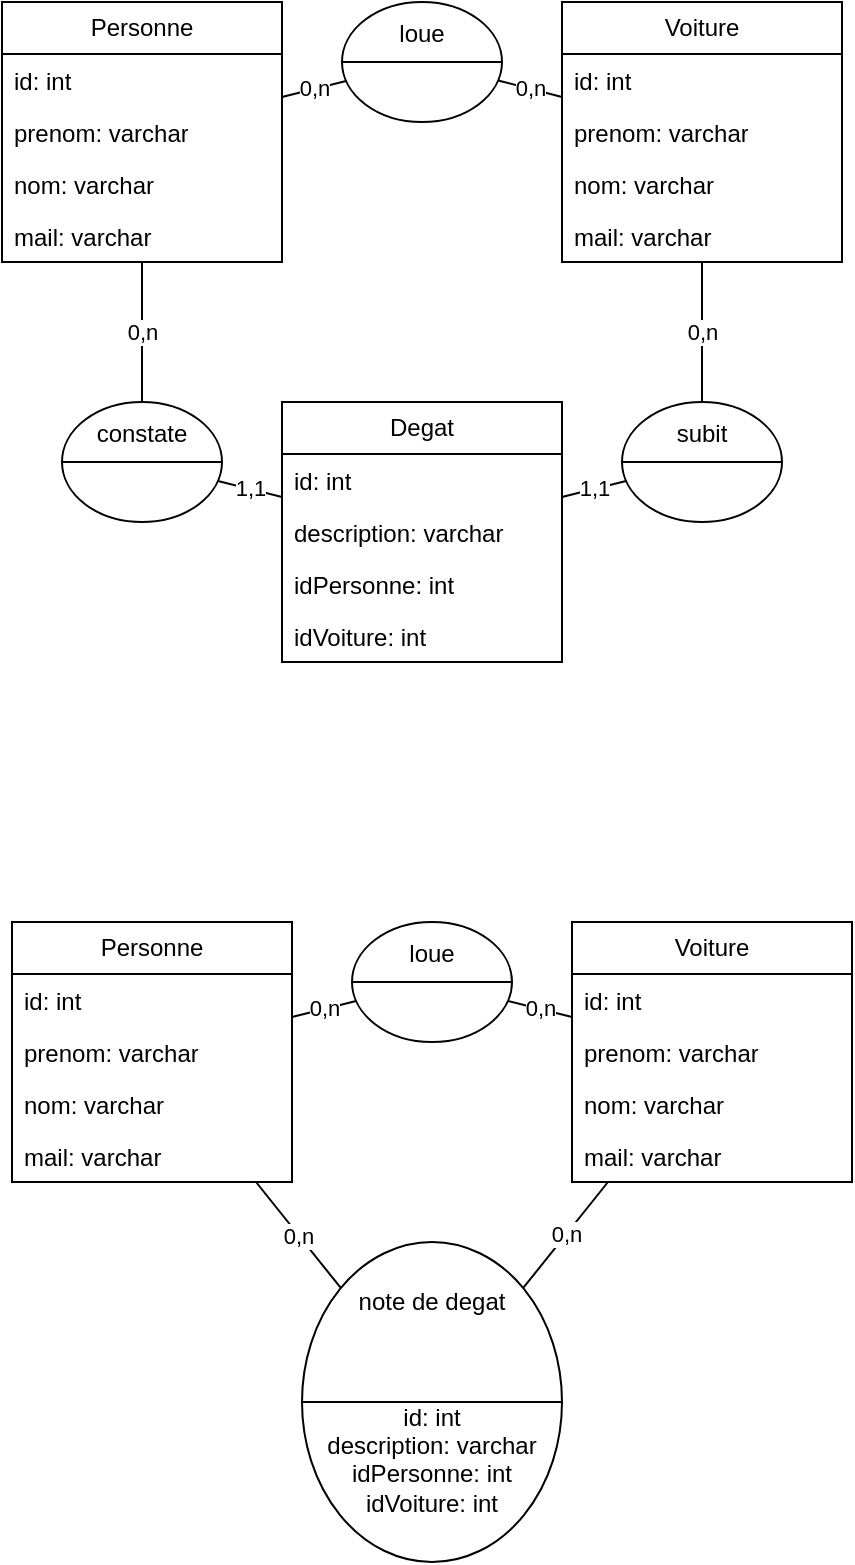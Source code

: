 <mxfile version="24.4.0" type="device" pages="5">
  <diagram name="Page-1" id="Trv2Sml45eCi0tCmygIr">
    <mxGraphModel dx="1434" dy="836" grid="1" gridSize="10" guides="1" tooltips="1" connect="1" arrows="1" fold="1" page="1" pageScale="1" pageWidth="850" pageHeight="1100" math="0" shadow="0">
      <root>
        <mxCell id="0" />
        <mxCell id="1" parent="0" />
        <mxCell id="3U3C_3FSNLEz6gLLVBMX-74" value="Personne" style="swimlane;fontStyle=0;childLayout=stackLayout;horizontal=1;startSize=26;fillColor=none;horizontalStack=0;resizeParent=1;resizeParentMax=0;resizeLast=0;collapsible=1;marginBottom=0;whiteSpace=wrap;html=1;" parent="1" vertex="1">
          <mxGeometry x="215" y="520" width="140" height="130" as="geometry" />
        </mxCell>
        <mxCell id="3U3C_3FSNLEz6gLLVBMX-75" value="id: int" style="text;strokeColor=none;fillColor=none;align=left;verticalAlign=top;spacingLeft=4;spacingRight=4;overflow=hidden;rotatable=0;points=[[0,0.5],[1,0.5]];portConstraint=eastwest;whiteSpace=wrap;html=1;" parent="3U3C_3FSNLEz6gLLVBMX-74" vertex="1">
          <mxGeometry y="26" width="140" height="26" as="geometry" />
        </mxCell>
        <mxCell id="3U3C_3FSNLEz6gLLVBMX-76" value="prenom: varchar" style="text;strokeColor=none;fillColor=none;align=left;verticalAlign=top;spacingLeft=4;spacingRight=4;overflow=hidden;rotatable=0;points=[[0,0.5],[1,0.5]];portConstraint=eastwest;whiteSpace=wrap;html=1;" parent="3U3C_3FSNLEz6gLLVBMX-74" vertex="1">
          <mxGeometry y="52" width="140" height="26" as="geometry" />
        </mxCell>
        <mxCell id="3U3C_3FSNLEz6gLLVBMX-77" value="nom: varchar" style="text;strokeColor=none;fillColor=none;align=left;verticalAlign=top;spacingLeft=4;spacingRight=4;overflow=hidden;rotatable=0;points=[[0,0.5],[1,0.5]];portConstraint=eastwest;whiteSpace=wrap;html=1;" parent="3U3C_3FSNLEz6gLLVBMX-74" vertex="1">
          <mxGeometry y="78" width="140" height="26" as="geometry" />
        </mxCell>
        <mxCell id="3U3C_3FSNLEz6gLLVBMX-78" value="mail: varchar" style="text;strokeColor=none;fillColor=none;align=left;verticalAlign=top;spacingLeft=4;spacingRight=4;overflow=hidden;rotatable=0;points=[[0,0.5],[1,0.5]];portConstraint=eastwest;whiteSpace=wrap;html=1;" parent="3U3C_3FSNLEz6gLLVBMX-74" vertex="1">
          <mxGeometry y="104" width="140" height="26" as="geometry" />
        </mxCell>
        <mxCell id="3U3C_3FSNLEz6gLLVBMX-79" value="loue&lt;div&gt;&lt;br&gt;&lt;/div&gt;&lt;div&gt;&lt;br&gt;&lt;/div&gt;" style="shape=lineEllipse;perimeter=ellipsePerimeter;whiteSpace=wrap;html=1;backgroundOutline=1;" parent="1" vertex="1">
          <mxGeometry x="385" y="520" width="80" height="60" as="geometry" />
        </mxCell>
        <mxCell id="3U3C_3FSNLEz6gLLVBMX-80" value="Voiture" style="swimlane;fontStyle=0;childLayout=stackLayout;horizontal=1;startSize=26;fillColor=none;horizontalStack=0;resizeParent=1;resizeParentMax=0;resizeLast=0;collapsible=1;marginBottom=0;whiteSpace=wrap;html=1;" parent="1" vertex="1">
          <mxGeometry x="495" y="520" width="140" height="130" as="geometry" />
        </mxCell>
        <mxCell id="3U3C_3FSNLEz6gLLVBMX-81" value="id: int" style="text;strokeColor=none;fillColor=none;align=left;verticalAlign=top;spacingLeft=4;spacingRight=4;overflow=hidden;rotatable=0;points=[[0,0.5],[1,0.5]];portConstraint=eastwest;whiteSpace=wrap;html=1;" parent="3U3C_3FSNLEz6gLLVBMX-80" vertex="1">
          <mxGeometry y="26" width="140" height="26" as="geometry" />
        </mxCell>
        <mxCell id="3U3C_3FSNLEz6gLLVBMX-82" value="prenom: varchar" style="text;strokeColor=none;fillColor=none;align=left;verticalAlign=top;spacingLeft=4;spacingRight=4;overflow=hidden;rotatable=0;points=[[0,0.5],[1,0.5]];portConstraint=eastwest;whiteSpace=wrap;html=1;" parent="3U3C_3FSNLEz6gLLVBMX-80" vertex="1">
          <mxGeometry y="52" width="140" height="26" as="geometry" />
        </mxCell>
        <mxCell id="3U3C_3FSNLEz6gLLVBMX-83" value="nom: varchar" style="text;strokeColor=none;fillColor=none;align=left;verticalAlign=top;spacingLeft=4;spacingRight=4;overflow=hidden;rotatable=0;points=[[0,0.5],[1,0.5]];portConstraint=eastwest;whiteSpace=wrap;html=1;" parent="3U3C_3FSNLEz6gLLVBMX-80" vertex="1">
          <mxGeometry y="78" width="140" height="26" as="geometry" />
        </mxCell>
        <mxCell id="3U3C_3FSNLEz6gLLVBMX-84" value="mail: varchar" style="text;strokeColor=none;fillColor=none;align=left;verticalAlign=top;spacingLeft=4;spacingRight=4;overflow=hidden;rotatable=0;points=[[0,0.5],[1,0.5]];portConstraint=eastwest;whiteSpace=wrap;html=1;" parent="3U3C_3FSNLEz6gLLVBMX-80" vertex="1">
          <mxGeometry y="104" width="140" height="26" as="geometry" />
        </mxCell>
        <mxCell id="3U3C_3FSNLEz6gLLVBMX-85" value="0,n" style="endArrow=none;html=1;rounded=0;" parent="1" source="3U3C_3FSNLEz6gLLVBMX-74" target="3U3C_3FSNLEz6gLLVBMX-79" edge="1">
          <mxGeometry width="50" height="50" relative="1" as="geometry">
            <mxPoint x="665" y="560" as="sourcePoint" />
            <mxPoint x="715" y="510" as="targetPoint" />
          </mxGeometry>
        </mxCell>
        <mxCell id="3U3C_3FSNLEz6gLLVBMX-86" value="0,n" style="endArrow=none;html=1;rounded=0;" parent="1" source="3U3C_3FSNLEz6gLLVBMX-79" target="3U3C_3FSNLEz6gLLVBMX-80" edge="1">
          <mxGeometry width="50" height="50" relative="1" as="geometry">
            <mxPoint x="365" y="581" as="sourcePoint" />
            <mxPoint x="426" y="568" as="targetPoint" />
          </mxGeometry>
        </mxCell>
        <mxCell id="3U3C_3FSNLEz6gLLVBMX-87" value="&lt;div&gt;note de degat&lt;/div&gt;&lt;div&gt;&lt;br&gt;&lt;/div&gt;&lt;div&gt;&lt;br&gt;&lt;/div&gt;&lt;div&gt;&lt;br&gt;&lt;/div&gt;&lt;div&gt;id: int&lt;/div&gt;&lt;div&gt;description: varchar&lt;/div&gt;&lt;div&gt;idPersonne: int&lt;/div&gt;&lt;div&gt;idVoiture: int&lt;/div&gt;" style="shape=lineEllipse;perimeter=ellipsePerimeter;whiteSpace=wrap;html=1;backgroundOutline=1;" parent="1" vertex="1">
          <mxGeometry x="360" y="680" width="130" height="160" as="geometry" />
        </mxCell>
        <mxCell id="3U3C_3FSNLEz6gLLVBMX-88" value="0,n" style="endArrow=none;html=1;rounded=0;" parent="1" source="3U3C_3FSNLEz6gLLVBMX-87" target="3U3C_3FSNLEz6gLLVBMX-80" edge="1">
          <mxGeometry width="50" height="50" relative="1" as="geometry">
            <mxPoint x="385" y="660" as="sourcePoint" />
            <mxPoint x="455" y="670" as="targetPoint" />
          </mxGeometry>
        </mxCell>
        <mxCell id="3U3C_3FSNLEz6gLLVBMX-89" value="0,n" style="endArrow=none;html=1;rounded=0;" parent="1" source="3U3C_3FSNLEz6gLLVBMX-74" target="3U3C_3FSNLEz6gLLVBMX-87" edge="1">
          <mxGeometry width="50" height="50" relative="1" as="geometry">
            <mxPoint x="301" y="746" as="sourcePoint" />
            <mxPoint x="355" y="690" as="targetPoint" />
          </mxGeometry>
        </mxCell>
        <mxCell id="oAq6hf7zh_rwYJEFF2UJ-1" value="Personne" style="swimlane;fontStyle=0;childLayout=stackLayout;horizontal=1;startSize=26;fillColor=none;horizontalStack=0;resizeParent=1;resizeParentMax=0;resizeLast=0;collapsible=1;marginBottom=0;whiteSpace=wrap;html=1;" parent="1" vertex="1">
          <mxGeometry x="210" y="60" width="140" height="130" as="geometry" />
        </mxCell>
        <mxCell id="oAq6hf7zh_rwYJEFF2UJ-2" value="id: int" style="text;strokeColor=none;fillColor=none;align=left;verticalAlign=top;spacingLeft=4;spacingRight=4;overflow=hidden;rotatable=0;points=[[0,0.5],[1,0.5]];portConstraint=eastwest;whiteSpace=wrap;html=1;" parent="oAq6hf7zh_rwYJEFF2UJ-1" vertex="1">
          <mxGeometry y="26" width="140" height="26" as="geometry" />
        </mxCell>
        <mxCell id="oAq6hf7zh_rwYJEFF2UJ-3" value="prenom: varchar" style="text;strokeColor=none;fillColor=none;align=left;verticalAlign=top;spacingLeft=4;spacingRight=4;overflow=hidden;rotatable=0;points=[[0,0.5],[1,0.5]];portConstraint=eastwest;whiteSpace=wrap;html=1;" parent="oAq6hf7zh_rwYJEFF2UJ-1" vertex="1">
          <mxGeometry y="52" width="140" height="26" as="geometry" />
        </mxCell>
        <mxCell id="oAq6hf7zh_rwYJEFF2UJ-4" value="nom: varchar" style="text;strokeColor=none;fillColor=none;align=left;verticalAlign=top;spacingLeft=4;spacingRight=4;overflow=hidden;rotatable=0;points=[[0,0.5],[1,0.5]];portConstraint=eastwest;whiteSpace=wrap;html=1;" parent="oAq6hf7zh_rwYJEFF2UJ-1" vertex="1">
          <mxGeometry y="78" width="140" height="26" as="geometry" />
        </mxCell>
        <mxCell id="oAq6hf7zh_rwYJEFF2UJ-5" value="mail: varchar" style="text;strokeColor=none;fillColor=none;align=left;verticalAlign=top;spacingLeft=4;spacingRight=4;overflow=hidden;rotatable=0;points=[[0,0.5],[1,0.5]];portConstraint=eastwest;whiteSpace=wrap;html=1;" parent="oAq6hf7zh_rwYJEFF2UJ-1" vertex="1">
          <mxGeometry y="104" width="140" height="26" as="geometry" />
        </mxCell>
        <mxCell id="oAq6hf7zh_rwYJEFF2UJ-6" value="loue&lt;div&gt;&lt;br&gt;&lt;/div&gt;&lt;div&gt;&lt;br&gt;&lt;/div&gt;" style="shape=lineEllipse;perimeter=ellipsePerimeter;whiteSpace=wrap;html=1;backgroundOutline=1;" parent="1" vertex="1">
          <mxGeometry x="380" y="60" width="80" height="60" as="geometry" />
        </mxCell>
        <mxCell id="oAq6hf7zh_rwYJEFF2UJ-7" value="Voiture" style="swimlane;fontStyle=0;childLayout=stackLayout;horizontal=1;startSize=26;fillColor=none;horizontalStack=0;resizeParent=1;resizeParentMax=0;resizeLast=0;collapsible=1;marginBottom=0;whiteSpace=wrap;html=1;" parent="1" vertex="1">
          <mxGeometry x="490" y="60" width="140" height="130" as="geometry" />
        </mxCell>
        <mxCell id="oAq6hf7zh_rwYJEFF2UJ-8" value="id: int" style="text;strokeColor=none;fillColor=none;align=left;verticalAlign=top;spacingLeft=4;spacingRight=4;overflow=hidden;rotatable=0;points=[[0,0.5],[1,0.5]];portConstraint=eastwest;whiteSpace=wrap;html=1;" parent="oAq6hf7zh_rwYJEFF2UJ-7" vertex="1">
          <mxGeometry y="26" width="140" height="26" as="geometry" />
        </mxCell>
        <mxCell id="oAq6hf7zh_rwYJEFF2UJ-9" value="prenom: varchar" style="text;strokeColor=none;fillColor=none;align=left;verticalAlign=top;spacingLeft=4;spacingRight=4;overflow=hidden;rotatable=0;points=[[0,0.5],[1,0.5]];portConstraint=eastwest;whiteSpace=wrap;html=1;" parent="oAq6hf7zh_rwYJEFF2UJ-7" vertex="1">
          <mxGeometry y="52" width="140" height="26" as="geometry" />
        </mxCell>
        <mxCell id="oAq6hf7zh_rwYJEFF2UJ-10" value="nom: varchar" style="text;strokeColor=none;fillColor=none;align=left;verticalAlign=top;spacingLeft=4;spacingRight=4;overflow=hidden;rotatable=0;points=[[0,0.5],[1,0.5]];portConstraint=eastwest;whiteSpace=wrap;html=1;" parent="oAq6hf7zh_rwYJEFF2UJ-7" vertex="1">
          <mxGeometry y="78" width="140" height="26" as="geometry" />
        </mxCell>
        <mxCell id="oAq6hf7zh_rwYJEFF2UJ-11" value="mail: varchar" style="text;strokeColor=none;fillColor=none;align=left;verticalAlign=top;spacingLeft=4;spacingRight=4;overflow=hidden;rotatable=0;points=[[0,0.5],[1,0.5]];portConstraint=eastwest;whiteSpace=wrap;html=1;" parent="oAq6hf7zh_rwYJEFF2UJ-7" vertex="1">
          <mxGeometry y="104" width="140" height="26" as="geometry" />
        </mxCell>
        <mxCell id="oAq6hf7zh_rwYJEFF2UJ-12" value="Degat" style="swimlane;fontStyle=0;childLayout=stackLayout;horizontal=1;startSize=26;fillColor=none;horizontalStack=0;resizeParent=1;resizeParentMax=0;resizeLast=0;collapsible=1;marginBottom=0;whiteSpace=wrap;html=1;" parent="1" vertex="1">
          <mxGeometry x="350" y="260" width="140" height="130" as="geometry" />
        </mxCell>
        <mxCell id="oAq6hf7zh_rwYJEFF2UJ-13" value="id: int" style="text;strokeColor=none;fillColor=none;align=left;verticalAlign=top;spacingLeft=4;spacingRight=4;overflow=hidden;rotatable=0;points=[[0,0.5],[1,0.5]];portConstraint=eastwest;whiteSpace=wrap;html=1;" parent="oAq6hf7zh_rwYJEFF2UJ-12" vertex="1">
          <mxGeometry y="26" width="140" height="26" as="geometry" />
        </mxCell>
        <mxCell id="oAq6hf7zh_rwYJEFF2UJ-14" value="description: varchar" style="text;strokeColor=none;fillColor=none;align=left;verticalAlign=top;spacingLeft=4;spacingRight=4;overflow=hidden;rotatable=0;points=[[0,0.5],[1,0.5]];portConstraint=eastwest;whiteSpace=wrap;html=1;" parent="oAq6hf7zh_rwYJEFF2UJ-12" vertex="1">
          <mxGeometry y="52" width="140" height="26" as="geometry" />
        </mxCell>
        <mxCell id="oAq6hf7zh_rwYJEFF2UJ-15" value="idPersonne: int" style="text;strokeColor=none;fillColor=none;align=left;verticalAlign=top;spacingLeft=4;spacingRight=4;overflow=hidden;rotatable=0;points=[[0,0.5],[1,0.5]];portConstraint=eastwest;whiteSpace=wrap;html=1;" parent="oAq6hf7zh_rwYJEFF2UJ-12" vertex="1">
          <mxGeometry y="78" width="140" height="26" as="geometry" />
        </mxCell>
        <mxCell id="oAq6hf7zh_rwYJEFF2UJ-16" value="idVoiture: int" style="text;strokeColor=none;fillColor=none;align=left;verticalAlign=top;spacingLeft=4;spacingRight=4;overflow=hidden;rotatable=0;points=[[0,0.5],[1,0.5]];portConstraint=eastwest;whiteSpace=wrap;html=1;" parent="oAq6hf7zh_rwYJEFF2UJ-12" vertex="1">
          <mxGeometry y="104" width="140" height="26" as="geometry" />
        </mxCell>
        <mxCell id="oAq6hf7zh_rwYJEFF2UJ-17" value="0,n" style="endArrow=none;html=1;rounded=0;" parent="1" source="oAq6hf7zh_rwYJEFF2UJ-1" target="oAq6hf7zh_rwYJEFF2UJ-6" edge="1">
          <mxGeometry width="50" height="50" relative="1" as="geometry">
            <mxPoint x="660" y="100" as="sourcePoint" />
            <mxPoint x="710" y="50" as="targetPoint" />
          </mxGeometry>
        </mxCell>
        <mxCell id="oAq6hf7zh_rwYJEFF2UJ-18" value="0,n" style="endArrow=none;html=1;rounded=0;" parent="1" source="oAq6hf7zh_rwYJEFF2UJ-6" target="oAq6hf7zh_rwYJEFF2UJ-7" edge="1">
          <mxGeometry width="50" height="50" relative="1" as="geometry">
            <mxPoint x="360" y="121" as="sourcePoint" />
            <mxPoint x="421" y="108" as="targetPoint" />
          </mxGeometry>
        </mxCell>
        <mxCell id="oAq6hf7zh_rwYJEFF2UJ-19" value="&lt;div&gt;constate&lt;/div&gt;&lt;div&gt;&lt;br&gt;&lt;/div&gt;&lt;div&gt;&lt;br&gt;&lt;/div&gt;" style="shape=lineEllipse;perimeter=ellipsePerimeter;whiteSpace=wrap;html=1;backgroundOutline=1;" parent="1" vertex="1">
          <mxGeometry x="240" y="260" width="80" height="60" as="geometry" />
        </mxCell>
        <mxCell id="oAq6hf7zh_rwYJEFF2UJ-20" value="&lt;div&gt;subit&lt;/div&gt;&lt;div&gt;&lt;br&gt;&lt;/div&gt;&lt;div&gt;&lt;br&gt;&lt;/div&gt;" style="shape=lineEllipse;perimeter=ellipsePerimeter;whiteSpace=wrap;html=1;backgroundOutline=1;" parent="1" vertex="1">
          <mxGeometry x="520" y="260" width="80" height="60" as="geometry" />
        </mxCell>
        <mxCell id="oAq6hf7zh_rwYJEFF2UJ-21" value="0,n" style="endArrow=none;html=1;rounded=0;" parent="1" source="oAq6hf7zh_rwYJEFF2UJ-7" target="oAq6hf7zh_rwYJEFF2UJ-20" edge="1">
          <mxGeometry width="50" height="50" relative="1" as="geometry">
            <mxPoint x="499" y="108" as="sourcePoint" />
            <mxPoint x="570" y="121" as="targetPoint" />
          </mxGeometry>
        </mxCell>
        <mxCell id="oAq6hf7zh_rwYJEFF2UJ-22" value="1,1" style="endArrow=none;html=1;rounded=0;" parent="1" source="oAq6hf7zh_rwYJEFF2UJ-20" target="oAq6hf7zh_rwYJEFF2UJ-12" edge="1">
          <mxGeometry width="50" height="50" relative="1" as="geometry">
            <mxPoint x="620" y="364" as="sourcePoint" />
            <mxPoint x="620" y="434" as="targetPoint" />
          </mxGeometry>
        </mxCell>
        <mxCell id="oAq6hf7zh_rwYJEFF2UJ-23" value="1,1" style="endArrow=none;html=1;rounded=0;" parent="1" source="oAq6hf7zh_rwYJEFF2UJ-12" target="oAq6hf7zh_rwYJEFF2UJ-19" edge="1">
          <mxGeometry width="50" height="50" relative="1" as="geometry">
            <mxPoint x="370" y="380" as="sourcePoint" />
            <mxPoint x="300" y="384" as="targetPoint" />
          </mxGeometry>
        </mxCell>
        <mxCell id="oAq6hf7zh_rwYJEFF2UJ-24" value="0,n" style="endArrow=none;html=1;rounded=0;" parent="1" source="oAq6hf7zh_rwYJEFF2UJ-19" target="oAq6hf7zh_rwYJEFF2UJ-1" edge="1">
          <mxGeometry width="50" height="50" relative="1" as="geometry">
            <mxPoint x="390" y="305" as="sourcePoint" />
            <mxPoint x="330" y="302" as="targetPoint" />
          </mxGeometry>
        </mxCell>
      </root>
    </mxGraphModel>
  </diagram>
  <diagram id="re3ApRfNvwSe1AHD9b6P" name="Page-2">
    <mxGraphModel dx="1531" dy="984" grid="1" gridSize="10" guides="1" tooltips="1" connect="1" arrows="1" fold="1" page="1" pageScale="1" pageWidth="850" pageHeight="1100" math="0" shadow="0">
      <root>
        <mxCell id="0" />
        <mxCell id="1" parent="0" />
        <mxCell id="M0UORGgsIEknWUvaMelY-1" value="CompteBancaire" style="swimlane;fontStyle=0;childLayout=stackLayout;horizontal=1;startSize=26;fillColor=none;horizontalStack=0;resizeParent=1;resizeParentMax=0;resizeLast=0;collapsible=1;marginBottom=0;whiteSpace=wrap;html=1;" parent="1" vertex="1">
          <mxGeometry x="710" width="140" height="130" as="geometry" />
        </mxCell>
        <mxCell id="M0UORGgsIEknWUvaMelY-2" value="id: int" style="text;align=left;verticalAlign=top;spacingLeft=4;spacingRight=4;overflow=hidden;rotatable=0;points=[[0,0.5],[1,0.5]];portConstraint=eastwest;whiteSpace=wrap;html=1;" parent="M0UORGgsIEknWUvaMelY-1" vertex="1">
          <mxGeometry y="26" width="140" height="26" as="geometry" />
        </mxCell>
        <mxCell id="M0UORGgsIEknWUvaMelY-3" value="type: varchar" style="text;strokeColor=none;fillColor=none;align=left;verticalAlign=top;spacingLeft=4;spacingRight=4;overflow=hidden;rotatable=0;points=[[0,0.5],[1,0.5]];portConstraint=eastwest;whiteSpace=wrap;html=1;" parent="M0UORGgsIEknWUvaMelY-1" vertex="1">
          <mxGeometry y="52" width="140" height="26" as="geometry" />
        </mxCell>
        <mxCell id="M0UORGgsIEknWUvaMelY-4" value="numero: varchar" style="text;strokeColor=none;fillColor=none;align=left;verticalAlign=top;spacingLeft=4;spacingRight=4;overflow=hidden;rotatable=0;points=[[0,0.5],[1,0.5]];portConstraint=eastwest;whiteSpace=wrap;html=1;" parent="M0UORGgsIEknWUvaMelY-1" vertex="1">
          <mxGeometry y="78" width="140" height="26" as="geometry" />
        </mxCell>
        <mxCell id="LS_fyiAbcUx9To9UL5Yj-14" value="solde: decimal" style="text;strokeColor=none;fillColor=none;align=left;verticalAlign=top;spacingLeft=4;spacingRight=4;overflow=hidden;rotatable=0;points=[[0,0.5],[1,0.5]];portConstraint=eastwest;whiteSpace=wrap;html=1;" parent="M0UORGgsIEknWUvaMelY-1" vertex="1">
          <mxGeometry y="104" width="140" height="26" as="geometry" />
        </mxCell>
        <mxCell id="M0UORGgsIEknWUvaMelY-5" value="Client" style="swimlane;fontStyle=0;childLayout=stackLayout;horizontal=1;startSize=26;fillColor=none;horizontalStack=0;resizeParent=1;resizeParentMax=0;resizeLast=0;collapsible=1;marginBottom=0;whiteSpace=wrap;html=1;" parent="1" vertex="1">
          <mxGeometry width="140" height="130" as="geometry" />
        </mxCell>
        <mxCell id="M0UORGgsIEknWUvaMelY-6" value="id: int" style="text;align=left;verticalAlign=top;spacingLeft=4;spacingRight=4;overflow=hidden;rotatable=0;points=[[0,0.5],[1,0.5]];portConstraint=eastwest;whiteSpace=wrap;html=1;" parent="M0UORGgsIEknWUvaMelY-5" vertex="1">
          <mxGeometry y="26" width="140" height="26" as="geometry" />
        </mxCell>
        <mxCell id="M0UORGgsIEknWUvaMelY-7" value="prenom: varchar" style="text;strokeColor=none;fillColor=none;align=left;verticalAlign=top;spacingLeft=4;spacingRight=4;overflow=hidden;rotatable=0;points=[[0,0.5],[1,0.5]];portConstraint=eastwest;whiteSpace=wrap;html=1;" parent="M0UORGgsIEknWUvaMelY-5" vertex="1">
          <mxGeometry y="52" width="140" height="26" as="geometry" />
        </mxCell>
        <mxCell id="M0UORGgsIEknWUvaMelY-8" value="nom: varchar" style="text;strokeColor=none;fillColor=none;align=left;verticalAlign=top;spacingLeft=4;spacingRight=4;overflow=hidden;rotatable=0;points=[[0,0.5],[1,0.5]];portConstraint=eastwest;whiteSpace=wrap;html=1;" parent="M0UORGgsIEknWUvaMelY-5" vertex="1">
          <mxGeometry y="78" width="140" height="26" as="geometry" />
        </mxCell>
        <mxCell id="M0UORGgsIEknWUvaMelY-9" value="mail: varchar" style="text;strokeColor=none;fillColor=none;align=left;verticalAlign=top;spacingLeft=4;spacingRight=4;overflow=hidden;rotatable=0;points=[[0,0.5],[1,0.5]];portConstraint=eastwest;whiteSpace=wrap;html=1;" parent="M0UORGgsIEknWUvaMelY-5" vertex="1">
          <mxGeometry y="104" width="140" height="26" as="geometry" />
        </mxCell>
        <mxCell id="M0UORGgsIEknWUvaMelY-10" value="appartient&lt;div&gt;&lt;br&gt;&lt;/div&gt;&lt;div&gt;&lt;br&gt;&lt;/div&gt;" style="shape=lineEllipse;perimeter=ellipsePerimeter;whiteSpace=wrap;html=1;backgroundOutline=1;" parent="1" vertex="1">
          <mxGeometry x="385" width="80" height="60" as="geometry" />
        </mxCell>
        <mxCell id="M0UORGgsIEknWUvaMelY-11" value="Plat" style="swimlane;fontStyle=0;childLayout=stackLayout;horizontal=1;startSize=26;fillColor=none;horizontalStack=0;resizeParent=1;resizeParentMax=0;resizeLast=0;collapsible=1;marginBottom=0;whiteSpace=wrap;html=1;" parent="1" vertex="1">
          <mxGeometry y="160" width="140" height="104" as="geometry" />
        </mxCell>
        <mxCell id="M0UORGgsIEknWUvaMelY-12" value="id: int" style="text;align=left;verticalAlign=top;spacingLeft=4;spacingRight=4;overflow=hidden;rotatable=0;points=[[0,0.5],[1,0.5]];portConstraint=eastwest;whiteSpace=wrap;html=1;" parent="M0UORGgsIEknWUvaMelY-11" vertex="1">
          <mxGeometry y="26" width="140" height="26" as="geometry" />
        </mxCell>
        <mxCell id="M0UORGgsIEknWUvaMelY-13" value="numero: int" style="text;strokeColor=none;fillColor=none;align=left;verticalAlign=top;spacingLeft=4;spacingRight=4;overflow=hidden;rotatable=0;points=[[0,0.5],[1,0.5]];portConstraint=eastwest;whiteSpace=wrap;html=1;" parent="M0UORGgsIEknWUvaMelY-11" vertex="1">
          <mxGeometry y="52" width="140" height="26" as="geometry" />
        </mxCell>
        <mxCell id="M0UORGgsIEknWUvaMelY-14" value="nom: varchar" style="text;strokeColor=none;fillColor=none;align=left;verticalAlign=top;spacingLeft=4;spacingRight=4;overflow=hidden;rotatable=0;points=[[0,0.5],[1,0.5]];portConstraint=eastwest;whiteSpace=wrap;html=1;" parent="M0UORGgsIEknWUvaMelY-11" vertex="1">
          <mxGeometry y="78" width="140" height="26" as="geometry" />
        </mxCell>
        <mxCell id="M0UORGgsIEknWUvaMelY-15" value="Ingredient" style="swimlane;fontStyle=0;childLayout=stackLayout;horizontal=1;startSize=26;fillColor=none;horizontalStack=0;resizeParent=1;resizeParentMax=0;resizeLast=0;collapsible=1;marginBottom=0;whiteSpace=wrap;html=1;" parent="1" vertex="1">
          <mxGeometry x="710" y="160" width="140" height="78" as="geometry" />
        </mxCell>
        <mxCell id="M0UORGgsIEknWUvaMelY-16" value="id: int" style="text;align=left;verticalAlign=top;spacingLeft=4;spacingRight=4;overflow=hidden;rotatable=0;points=[[0,0.5],[1,0.5]];portConstraint=eastwest;whiteSpace=wrap;html=1;" parent="M0UORGgsIEknWUvaMelY-15" vertex="1">
          <mxGeometry y="26" width="140" height="26" as="geometry" />
        </mxCell>
        <mxCell id="M0UORGgsIEknWUvaMelY-17" value="nom: varchar" style="text;strokeColor=none;fillColor=none;align=left;verticalAlign=top;spacingLeft=4;spacingRight=4;overflow=hidden;rotatable=0;points=[[0,0.5],[1,0.5]];portConstraint=eastwest;whiteSpace=wrap;html=1;" parent="M0UORGgsIEknWUvaMelY-15" vertex="1">
          <mxGeometry y="52" width="140" height="26" as="geometry" />
        </mxCell>
        <mxCell id="M0UORGgsIEknWUvaMelY-20" value="&lt;div&gt;contient&lt;/div&gt;&lt;div&gt;&lt;span style=&quot;background-color: initial;&quot;&gt;&lt;br&gt;&lt;/span&gt;&lt;/div&gt;&lt;div&gt;&lt;span style=&quot;background-color: initial;&quot;&gt;quantite&lt;/span&gt;&lt;br&gt;&lt;/div&gt;&lt;div&gt;methode&lt;/div&gt;" style="shape=lineEllipse;perimeter=ellipsePerimeter;whiteSpace=wrap;html=1;backgroundOutline=1;" parent="1" vertex="1">
          <mxGeometry x="385" y="160" width="80" height="60" as="geometry" />
        </mxCell>
        <mxCell id="M0UORGgsIEknWUvaMelY-21" value="1,n" style="endArrow=none;html=1;rounded=0;" parent="1" source="M0UORGgsIEknWUvaMelY-5" target="M0UORGgsIEknWUvaMelY-10" edge="1">
          <mxGeometry width="50" height="50" relative="1" as="geometry">
            <mxPoint x="330" y="290" as="sourcePoint" />
            <mxPoint x="380" y="240" as="targetPoint" />
          </mxGeometry>
        </mxCell>
        <mxCell id="M0UORGgsIEknWUvaMelY-22" value="1,n" style="endArrow=none;html=1;rounded=0;" parent="1" source="M0UORGgsIEknWUvaMelY-10" target="M0UORGgsIEknWUvaMelY-1" edge="1">
          <mxGeometry width="50" height="50" relative="1" as="geometry">
            <mxPoint x="320" y="89" as="sourcePoint" />
            <mxPoint x="410" y="89" as="targetPoint" />
          </mxGeometry>
        </mxCell>
        <mxCell id="M0UORGgsIEknWUvaMelY-23" value="0,n" style="endArrow=none;html=1;rounded=0;" parent="1" source="M0UORGgsIEknWUvaMelY-15" target="M0UORGgsIEknWUvaMelY-20" edge="1">
          <mxGeometry width="50" height="50" relative="1" as="geometry">
            <mxPoint x="170" y="322" as="sourcePoint" />
            <mxPoint x="390" y="330" as="targetPoint" />
          </mxGeometry>
        </mxCell>
        <mxCell id="M0UORGgsIEknWUvaMelY-24" value="1,n" style="endArrow=none;html=1;rounded=0;" parent="1" source="M0UORGgsIEknWUvaMelY-20" target="M0UORGgsIEknWUvaMelY-11" edge="1">
          <mxGeometry x="0.025" width="50" height="50" relative="1" as="geometry">
            <mxPoint x="490" y="300" as="sourcePoint" />
            <mxPoint x="440" y="325" as="targetPoint" />
            <mxPoint as="offset" />
          </mxGeometry>
        </mxCell>
        <mxCell id="M0UORGgsIEknWUvaMelY-25" value="Film" style="swimlane;fontStyle=0;childLayout=stackLayout;horizontal=1;startSize=26;fillColor=none;horizontalStack=0;resizeParent=1;resizeParentMax=0;resizeLast=0;collapsible=1;marginBottom=0;whiteSpace=wrap;html=1;" parent="1" vertex="1">
          <mxGeometry y="480" width="140" height="104" as="geometry" />
        </mxCell>
        <mxCell id="M0UORGgsIEknWUvaMelY-26" value="id: int" style="text;strokeColor=#b85450;fillColor=#f8cecc;align=left;verticalAlign=top;spacingLeft=4;spacingRight=4;overflow=hidden;rotatable=0;points=[[0,0.5],[1,0.5]];portConstraint=eastwest;whiteSpace=wrap;html=1;" parent="M0UORGgsIEknWUvaMelY-25" vertex="1">
          <mxGeometry y="26" width="140" height="26" as="geometry" />
        </mxCell>
        <mxCell id="M0UORGgsIEknWUvaMelY-27" value="numero: int" style="text;strokeColor=none;fillColor=none;align=left;verticalAlign=top;spacingLeft=4;spacingRight=4;overflow=hidden;rotatable=0;points=[[0,0.5],[1,0.5]];portConstraint=eastwest;whiteSpace=wrap;html=1;" parent="M0UORGgsIEknWUvaMelY-25" vertex="1">
          <mxGeometry y="52" width="140" height="26" as="geometry" />
        </mxCell>
        <mxCell id="M0UORGgsIEknWUvaMelY-28" value="nom: varchar" style="text;strokeColor=none;fillColor=none;align=left;verticalAlign=top;spacingLeft=4;spacingRight=4;overflow=hidden;rotatable=0;points=[[0,0.5],[1,0.5]];portConstraint=eastwest;whiteSpace=wrap;html=1;" parent="M0UORGgsIEknWUvaMelY-25" vertex="1">
          <mxGeometry y="78" width="140" height="26" as="geometry" />
        </mxCell>
        <mxCell id="M0UORGgsIEknWUvaMelY-29" value="Realisateur" style="swimlane;fontStyle=0;childLayout=stackLayout;horizontal=1;startSize=26;fillColor=none;horizontalStack=0;resizeParent=1;resizeParentMax=0;resizeLast=0;collapsible=1;marginBottom=0;whiteSpace=wrap;html=1;" parent="1" vertex="1">
          <mxGeometry x="710" y="480" width="140" height="104" as="geometry" />
        </mxCell>
        <mxCell id="M0UORGgsIEknWUvaMelY-30" value="id: int" style="text;strokeColor=#b85450;fillColor=#f8cecc;align=left;verticalAlign=top;spacingLeft=4;spacingRight=4;overflow=hidden;rotatable=0;points=[[0,0.5],[1,0.5]];portConstraint=eastwest;whiteSpace=wrap;html=1;" parent="M0UORGgsIEknWUvaMelY-29" vertex="1">
          <mxGeometry y="26" width="140" height="26" as="geometry" />
        </mxCell>
        <mxCell id="M0UORGgsIEknWUvaMelY-31" value="prenom: varchar" style="text;strokeColor=none;fillColor=none;align=left;verticalAlign=top;spacingLeft=4;spacingRight=4;overflow=hidden;rotatable=0;points=[[0,0.5],[1,0.5]];portConstraint=eastwest;whiteSpace=wrap;html=1;" parent="M0UORGgsIEknWUvaMelY-29" vertex="1">
          <mxGeometry y="52" width="140" height="26" as="geometry" />
        </mxCell>
        <mxCell id="M0UORGgsIEknWUvaMelY-32" value="nom: varchar" style="text;strokeColor=none;fillColor=none;align=left;verticalAlign=top;spacingLeft=4;spacingRight=4;overflow=hidden;rotatable=0;points=[[0,0.5],[1,0.5]];portConstraint=eastwest;whiteSpace=wrap;html=1;" parent="M0UORGgsIEknWUvaMelY-29" vertex="1">
          <mxGeometry y="78" width="140" height="26" as="geometry" />
        </mxCell>
        <mxCell id="M0UORGgsIEknWUvaMelY-34" value="&lt;div&gt;realise&lt;/div&gt;&lt;div&gt;&lt;br&gt;&lt;/div&gt;&lt;div&gt;&lt;br&gt;&lt;/div&gt;" style="shape=lineEllipse;perimeter=ellipsePerimeter;whiteSpace=wrap;html=1;backgroundOutline=1;" parent="1" vertex="1">
          <mxGeometry x="385" y="490" width="80" height="60" as="geometry" />
        </mxCell>
        <mxCell id="M0UORGgsIEknWUvaMelY-35" value="0,n" style="endArrow=none;html=1;rounded=0;" parent="1" source="M0UORGgsIEknWUvaMelY-29" target="M0UORGgsIEknWUvaMelY-34" edge="1">
          <mxGeometry width="50" height="50" relative="1" as="geometry">
            <mxPoint x="170" y="748" as="sourcePoint" />
            <mxPoint x="370" y="580" as="targetPoint" />
          </mxGeometry>
        </mxCell>
        <mxCell id="M0UORGgsIEknWUvaMelY-36" value="1,1" style="endArrow=none;html=1;rounded=0;" parent="1" source="M0UORGgsIEknWUvaMelY-34" target="M0UORGgsIEknWUvaMelY-25" edge="1">
          <mxGeometry width="50" height="50" relative="1" as="geometry">
            <mxPoint x="480" y="570" as="sourcePoint" />
            <mxPoint x="440" y="751" as="targetPoint" />
          </mxGeometry>
        </mxCell>
        <mxCell id="LS_fyiAbcUx9To9UL5Yj-1" value="Appartement" style="swimlane;fontStyle=0;childLayout=stackLayout;horizontal=1;startSize=26;fillColor=none;horizontalStack=0;resizeParent=1;resizeParentMax=0;resizeLast=0;collapsible=1;marginBottom=0;whiteSpace=wrap;html=1;" parent="1" vertex="1">
          <mxGeometry x="710" y="840" width="140" height="156" as="geometry" />
        </mxCell>
        <mxCell id="LS_fyiAbcUx9To9UL5Yj-2" value="id: int" style="text;align=left;verticalAlign=top;spacingLeft=4;spacingRight=4;overflow=hidden;rotatable=0;points=[[0,0.5],[1,0.5]];portConstraint=eastwest;whiteSpace=wrap;html=1;" parent="LS_fyiAbcUx9To9UL5Yj-1" vertex="1">
          <mxGeometry y="26" width="140" height="26" as="geometry" />
        </mxCell>
        <mxCell id="LS_fyiAbcUx9To9UL5Yj-3" value="numero: int" style="text;strokeColor=none;fillColor=none;align=left;verticalAlign=top;spacingLeft=4;spacingRight=4;overflow=hidden;rotatable=0;points=[[0,0.5],[1,0.5]];portConstraint=eastwest;whiteSpace=wrap;html=1;" parent="LS_fyiAbcUx9To9UL5Yj-1" vertex="1">
          <mxGeometry y="52" width="140" height="26" as="geometry" />
        </mxCell>
        <mxCell id="qYWdbAHjEDdOyZB8HDi1-85" value="rue: varchar" style="text;strokeColor=none;fillColor=none;align=left;verticalAlign=top;spacingLeft=4;spacingRight=4;overflow=hidden;rotatable=0;points=[[0,0.5],[1,0.5]];portConstraint=eastwest;whiteSpace=wrap;html=1;" vertex="1" parent="LS_fyiAbcUx9To9UL5Yj-1">
          <mxGeometry y="78" width="140" height="26" as="geometry" />
        </mxCell>
        <mxCell id="qYWdbAHjEDdOyZB8HDi1-87" value="ville: varchar" style="text;strokeColor=none;fillColor=none;align=left;verticalAlign=top;spacingLeft=4;spacingRight=4;overflow=hidden;rotatable=0;points=[[0,0.5],[1,0.5]];portConstraint=eastwest;whiteSpace=wrap;html=1;" vertex="1" parent="LS_fyiAbcUx9To9UL5Yj-1">
          <mxGeometry y="104" width="140" height="26" as="geometry" />
        </mxCell>
        <mxCell id="qYWdbAHjEDdOyZB8HDi1-86" value="localite: varchar" style="text;strokeColor=none;fillColor=none;align=left;verticalAlign=top;spacingLeft=4;spacingRight=4;overflow=hidden;rotatable=0;points=[[0,0.5],[1,0.5]];portConstraint=eastwest;whiteSpace=wrap;html=1;" vertex="1" parent="LS_fyiAbcUx9To9UL5Yj-1">
          <mxGeometry y="130" width="140" height="26" as="geometry" />
        </mxCell>
        <mxCell id="LS_fyiAbcUx9To9UL5Yj-5" value="Personne" style="swimlane;fontStyle=0;childLayout=stackLayout;horizontal=1;startSize=26;horizontalStack=0;resizeParent=1;resizeParentMax=0;resizeLast=0;collapsible=1;marginBottom=0;whiteSpace=wrap;html=1;" parent="1" vertex="1">
          <mxGeometry y="840" width="140" height="130" as="geometry" />
        </mxCell>
        <mxCell id="LS_fyiAbcUx9To9UL5Yj-6" value="id: int" style="text;align=left;verticalAlign=top;spacingLeft=4;spacingRight=4;overflow=hidden;rotatable=0;points=[[0,0.5],[1,0.5]];portConstraint=eastwest;whiteSpace=wrap;html=1;" parent="LS_fyiAbcUx9To9UL5Yj-5" vertex="1">
          <mxGeometry y="26" width="140" height="26" as="geometry" />
        </mxCell>
        <mxCell id="LS_fyiAbcUx9To9UL5Yj-7" value="prenom: varchar" style="text;strokeColor=none;fillColor=none;align=left;verticalAlign=top;spacingLeft=4;spacingRight=4;overflow=hidden;rotatable=0;points=[[0,0.5],[1,0.5]];portConstraint=eastwest;whiteSpace=wrap;html=1;" parent="LS_fyiAbcUx9To9UL5Yj-5" vertex="1">
          <mxGeometry y="52" width="140" height="26" as="geometry" />
        </mxCell>
        <mxCell id="LS_fyiAbcUx9To9UL5Yj-8" value="nom: varchar" style="text;strokeColor=none;fillColor=none;align=left;verticalAlign=top;spacingLeft=4;spacingRight=4;overflow=hidden;rotatable=0;points=[[0,0.5],[1,0.5]];portConstraint=eastwest;whiteSpace=wrap;html=1;" parent="LS_fyiAbcUx9To9UL5Yj-5" vertex="1">
          <mxGeometry y="78" width="140" height="26" as="geometry" />
        </mxCell>
        <mxCell id="LS_fyiAbcUx9To9UL5Yj-9" value="mail: varchar" style="text;strokeColor=none;fillColor=none;align=left;verticalAlign=top;spacingLeft=4;spacingRight=4;overflow=hidden;rotatable=0;points=[[0,0.5],[1,0.5]];portConstraint=eastwest;whiteSpace=wrap;html=1;" parent="LS_fyiAbcUx9To9UL5Yj-5" vertex="1">
          <mxGeometry y="104" width="140" height="26" as="geometry" />
        </mxCell>
        <mxCell id="LS_fyiAbcUx9To9UL5Yj-10" value="&lt;div&gt;louePersonneAppartement&lt;/div&gt;&lt;div&gt;&lt;br&gt;&lt;/div&gt;&lt;div&gt;id: int&lt;/div&gt;&lt;div&gt;loyer: int&lt;/div&gt;&lt;div&gt;debutLocation: date&lt;/div&gt;&lt;div&gt;finLocation: date&lt;/div&gt;&lt;div&gt;idPersonne: int&lt;/div&gt;&lt;div&gt;idAppartement: int&lt;/div&gt;" style="shape=lineEllipse;perimeter=ellipsePerimeter;whiteSpace=wrap;html=1;backgroundOutline=1;" parent="1" vertex="1">
          <mxGeometry x="338" y="760" width="175" height="120" as="geometry" />
        </mxCell>
        <mxCell id="LS_fyiAbcUx9To9UL5Yj-11" value="0,n" style="endArrow=none;html=1;rounded=0;" parent="1" source="LS_fyiAbcUx9To9UL5Yj-5" target="LS_fyiAbcUx9To9UL5Yj-10" edge="1">
          <mxGeometry x="0.029" width="50" height="50" relative="1" as="geometry">
            <mxPoint x="170" y="908" as="sourcePoint" />
            <mxPoint x="261" y="892" as="targetPoint" />
            <mxPoint as="offset" />
          </mxGeometry>
        </mxCell>
        <mxCell id="LS_fyiAbcUx9To9UL5Yj-12" value="0,n" style="endArrow=none;html=1;rounded=0;" parent="1" source="LS_fyiAbcUx9To9UL5Yj-10" target="LS_fyiAbcUx9To9UL5Yj-1" edge="1">
          <mxGeometry width="50" height="50" relative="1" as="geometry">
            <mxPoint x="360" y="901" as="sourcePoint" />
            <mxPoint x="440" y="911" as="targetPoint" />
          </mxGeometry>
        </mxCell>
        <mxCell id="LS_fyiAbcUx9To9UL5Yj-13" value="&lt;div&gt;habitePersonneAppartement&lt;/div&gt;&lt;div&gt;&lt;br&gt;&lt;/div&gt;&lt;div&gt;&lt;div&gt;id: int&lt;/div&gt;&lt;div&gt;loyer: int&lt;/div&gt;&lt;div&gt;idPersonne: int&lt;/div&gt;&lt;div&gt;idAppartement: int&lt;/div&gt;&lt;/div&gt;" style="shape=lineEllipse;perimeter=ellipsePerimeter;whiteSpace=wrap;html=1;backgroundOutline=1;" parent="1" vertex="1">
          <mxGeometry x="328" y="940" width="195" height="130" as="geometry" />
        </mxCell>
        <mxCell id="qYWdbAHjEDdOyZB8HDi1-1" value="0,n" style="endArrow=none;html=1;rounded=0;" edge="1" parent="1" source="LS_fyiAbcUx9To9UL5Yj-5" target="LS_fyiAbcUx9To9UL5Yj-13">
          <mxGeometry x="0.029" width="50" height="50" relative="1" as="geometry">
            <mxPoint x="150" y="888" as="sourcePoint" />
            <mxPoint x="182" y="879" as="targetPoint" />
            <mxPoint as="offset" />
          </mxGeometry>
        </mxCell>
        <mxCell id="qYWdbAHjEDdOyZB8HDi1-2" value="1,n" style="endArrow=none;html=1;rounded=0;" edge="1" parent="1" source="LS_fyiAbcUx9To9UL5Yj-13" target="LS_fyiAbcUx9To9UL5Yj-1">
          <mxGeometry width="50" height="50" relative="1" as="geometry">
            <mxPoint x="259" y="876" as="sourcePoint" />
            <mxPoint x="290" y="881" as="targetPoint" />
          </mxGeometry>
        </mxCell>
        <mxCell id="qYWdbAHjEDdOyZB8HDi1-3" value="Magasin" style="swimlane;fontStyle=0;childLayout=stackLayout;horizontal=1;startSize=26;fillColor=none;horizontalStack=0;resizeParent=1;resizeParentMax=0;resizeLast=0;collapsible=1;marginBottom=0;whiteSpace=wrap;html=1;" vertex="1" parent="1">
          <mxGeometry y="1570" width="140" height="104" as="geometry" />
        </mxCell>
        <mxCell id="qYWdbAHjEDdOyZB8HDi1-4" value="id: int" style="text;strokeColor=none;fillColor=none;align=left;verticalAlign=top;spacingLeft=4;spacingRight=4;overflow=hidden;rotatable=0;points=[[0,0.5],[1,0.5]];portConstraint=eastwest;whiteSpace=wrap;html=1;" vertex="1" parent="qYWdbAHjEDdOyZB8HDi1-3">
          <mxGeometry y="26" width="140" height="26" as="geometry" />
        </mxCell>
        <mxCell id="qYWdbAHjEDdOyZB8HDi1-5" value="numero: int" style="text;strokeColor=none;fillColor=none;align=left;verticalAlign=top;spacingLeft=4;spacingRight=4;overflow=hidden;rotatable=0;points=[[0,0.5],[1,0.5]];portConstraint=eastwest;whiteSpace=wrap;html=1;" vertex="1" parent="qYWdbAHjEDdOyZB8HDi1-3">
          <mxGeometry y="52" width="140" height="26" as="geometry" />
        </mxCell>
        <mxCell id="qYWdbAHjEDdOyZB8HDi1-6" value="nom: varchar" style="text;strokeColor=none;fillColor=none;align=left;verticalAlign=top;spacingLeft=4;spacingRight=4;overflow=hidden;rotatable=0;points=[[0,0.5],[1,0.5]];portConstraint=eastwest;whiteSpace=wrap;html=1;" vertex="1" parent="qYWdbAHjEDdOyZB8HDi1-3">
          <mxGeometry y="78" width="140" height="26" as="geometry" />
        </mxCell>
        <mxCell id="qYWdbAHjEDdOyZB8HDi1-7" value="Client" style="swimlane;fontStyle=0;childLayout=stackLayout;horizontal=1;startSize=26;fillColor=none;horizontalStack=0;resizeParent=1;resizeParentMax=0;resizeLast=0;collapsible=1;marginBottom=0;whiteSpace=wrap;html=1;" vertex="1" parent="1">
          <mxGeometry x="710" y="1570" width="140" height="130" as="geometry" />
        </mxCell>
        <mxCell id="qYWdbAHjEDdOyZB8HDi1-8" value="id: int" style="text;strokeColor=none;fillColor=none;align=left;verticalAlign=top;spacingLeft=4;spacingRight=4;overflow=hidden;rotatable=0;points=[[0,0.5],[1,0.5]];portConstraint=eastwest;whiteSpace=wrap;html=1;" vertex="1" parent="qYWdbAHjEDdOyZB8HDi1-7">
          <mxGeometry y="26" width="140" height="26" as="geometry" />
        </mxCell>
        <mxCell id="qYWdbAHjEDdOyZB8HDi1-9" value="prenom: varchar" style="text;strokeColor=none;fillColor=none;align=left;verticalAlign=top;spacingLeft=4;spacingRight=4;overflow=hidden;rotatable=0;points=[[0,0.5],[1,0.5]];portConstraint=eastwest;whiteSpace=wrap;html=1;" vertex="1" parent="qYWdbAHjEDdOyZB8HDi1-7">
          <mxGeometry y="52" width="140" height="26" as="geometry" />
        </mxCell>
        <mxCell id="qYWdbAHjEDdOyZB8HDi1-10" value="nom: varchar" style="text;strokeColor=none;fillColor=none;align=left;verticalAlign=top;spacingLeft=4;spacingRight=4;overflow=hidden;rotatable=0;points=[[0,0.5],[1,0.5]];portConstraint=eastwest;whiteSpace=wrap;html=1;" vertex="1" parent="qYWdbAHjEDdOyZB8HDi1-7">
          <mxGeometry y="78" width="140" height="26" as="geometry" />
        </mxCell>
        <mxCell id="qYWdbAHjEDdOyZB8HDi1-11" value="mail: varchar" style="text;strokeColor=none;fillColor=none;align=left;verticalAlign=top;spacingLeft=4;spacingRight=4;overflow=hidden;rotatable=0;points=[[0,0.5],[1,0.5]];portConstraint=eastwest;whiteSpace=wrap;html=1;" vertex="1" parent="qYWdbAHjEDdOyZB8HDi1-7">
          <mxGeometry y="104" width="140" height="26" as="geometry" />
        </mxCell>
        <mxCell id="qYWdbAHjEDdOyZB8HDi1-12" value="&lt;div&gt;Commande&lt;/div&gt;&lt;div&gt;&lt;br&gt;&lt;/div&gt;&lt;div&gt;&lt;br&gt;&lt;/div&gt;&lt;div&gt;id: int&lt;/div&gt;&lt;div&gt;dateCommande: date&lt;/div&gt;&lt;div&gt;dateEdition: date&lt;/div&gt;&lt;div&gt;quantite: int&lt;/div&gt;&lt;div&gt;modePaiement: varchar&lt;/div&gt;" style="shape=lineEllipse;perimeter=ellipsePerimeter;whiteSpace=wrap;html=1;backgroundOutline=1;" vertex="1" parent="1">
          <mxGeometry x="550" y="1570" width="135" height="150" as="geometry" />
        </mxCell>
        <mxCell id="qYWdbAHjEDdOyZB8HDi1-13" value="0,n" style="endArrow=none;html=1;rounded=0;" edge="1" parent="1" source="qYWdbAHjEDdOyZB8HDi1-7" target="qYWdbAHjEDdOyZB8HDi1-12">
          <mxGeometry x="0.029" width="50" height="50" relative="1" as="geometry">
            <mxPoint x="170" y="1648" as="sourcePoint" />
            <mxPoint x="340" y="1620" as="targetPoint" />
            <mxPoint as="offset" />
          </mxGeometry>
        </mxCell>
        <mxCell id="qYWdbAHjEDdOyZB8HDi1-14" value="1,n" style="endArrow=none;html=1;rounded=0;" edge="1" parent="1" source="qYWdbAHjEDdOyZB8HDi1-127" target="qYWdbAHjEDdOyZB8HDi1-3">
          <mxGeometry width="50" height="50" relative="1" as="geometry">
            <mxPoint x="230" y="1630" as="sourcePoint" />
            <mxPoint x="440" y="1651" as="targetPoint" />
          </mxGeometry>
        </mxCell>
        <mxCell id="qYWdbAHjEDdOyZB8HDi1-18" value="Plat" style="swimlane;fontStyle=0;childLayout=stackLayout;horizontal=1;startSize=26;fillColor=none;horizontalStack=0;resizeParent=1;resizeParentMax=0;resizeLast=0;collapsible=1;marginBottom=0;whiteSpace=wrap;html=1;" vertex="1" parent="1">
          <mxGeometry y="280" width="140" height="104" as="geometry" />
        </mxCell>
        <mxCell id="qYWdbAHjEDdOyZB8HDi1-19" value="id: int" style="text;strokeColor=#b85450;fillColor=#f8cecc;align=left;verticalAlign=top;spacingLeft=4;spacingRight=4;overflow=hidden;rotatable=0;points=[[0,0.5],[1,0.5]];portConstraint=eastwest;whiteSpace=wrap;html=1;" vertex="1" parent="qYWdbAHjEDdOyZB8HDi1-18">
          <mxGeometry y="26" width="140" height="26" as="geometry" />
        </mxCell>
        <mxCell id="qYWdbAHjEDdOyZB8HDi1-20" value="nom: varchar" style="text;strokeColor=none;fillColor=none;align=left;verticalAlign=top;spacingLeft=4;spacingRight=4;overflow=hidden;rotatable=0;points=[[0,0.5],[1,0.5]];portConstraint=eastwest;whiteSpace=wrap;html=1;" vertex="1" parent="qYWdbAHjEDdOyZB8HDi1-18">
          <mxGeometry y="52" width="140" height="26" as="geometry" />
        </mxCell>
        <mxCell id="qYWdbAHjEDdOyZB8HDi1-21" value="description: varchar" style="text;strokeColor=none;fillColor=none;align=left;verticalAlign=top;spacingLeft=4;spacingRight=4;overflow=hidden;rotatable=0;points=[[0,0.5],[1,0.5]];portConstraint=eastwest;whiteSpace=wrap;html=1;" vertex="1" parent="qYWdbAHjEDdOyZB8HDi1-18">
          <mxGeometry y="78" width="140" height="26" as="geometry" />
        </mxCell>
        <mxCell id="qYWdbAHjEDdOyZB8HDi1-22" value="Ingredient" style="swimlane;fontStyle=0;childLayout=stackLayout;horizontal=1;startSize=26;fillColor=none;horizontalStack=0;resizeParent=1;resizeParentMax=0;resizeLast=0;collapsible=1;marginBottom=0;whiteSpace=wrap;html=1;" vertex="1" parent="1">
          <mxGeometry x="710" y="280" width="140" height="78" as="geometry" />
        </mxCell>
        <mxCell id="qYWdbAHjEDdOyZB8HDi1-23" value="id: int" style="text;strokeColor=#b85450;fillColor=#f8cecc;align=left;verticalAlign=top;spacingLeft=4;spacingRight=4;overflow=hidden;rotatable=0;points=[[0,0.5],[1,0.5]];portConstraint=eastwest;whiteSpace=wrap;html=1;" vertex="1" parent="qYWdbAHjEDdOyZB8HDi1-22">
          <mxGeometry y="26" width="140" height="26" as="geometry" />
        </mxCell>
        <mxCell id="qYWdbAHjEDdOyZB8HDi1-24" value="nom: varchar" style="text;strokeColor=none;fillColor=none;align=left;verticalAlign=top;spacingLeft=4;spacingRight=4;overflow=hidden;rotatable=0;points=[[0,0.5],[1,0.5]];portConstraint=eastwest;whiteSpace=wrap;html=1;" vertex="1" parent="qYWdbAHjEDdOyZB8HDi1-22">
          <mxGeometry y="52" width="140" height="26" as="geometry" />
        </mxCell>
        <mxCell id="qYWdbAHjEDdOyZB8HDi1-26" value="0,n" style="endArrow=none;html=1;rounded=0;" edge="1" parent="1" source="qYWdbAHjEDdOyZB8HDi1-22" target="qYWdbAHjEDdOyZB8HDi1-28">
          <mxGeometry width="50" height="50" relative="1" as="geometry">
            <mxPoint x="170" y="442" as="sourcePoint" />
            <mxPoint x="464.977" y="311.014" as="targetPoint" />
          </mxGeometry>
        </mxCell>
        <mxCell id="qYWdbAHjEDdOyZB8HDi1-27" value="1,n" style="endArrow=none;html=1;rounded=0;" edge="1" parent="1" source="qYWdbAHjEDdOyZB8HDi1-28" target="qYWdbAHjEDdOyZB8HDi1-18">
          <mxGeometry x="0.025" width="50" height="50" relative="1" as="geometry">
            <mxPoint x="385.126" y="312.378" as="sourcePoint" />
            <mxPoint x="440" y="445" as="targetPoint" />
            <mxPoint as="offset" />
          </mxGeometry>
        </mxCell>
        <mxCell id="qYWdbAHjEDdOyZB8HDi1-28" value="PlatIngredient" style="swimlane;fontStyle=0;childLayout=stackLayout;horizontal=1;startSize=26;fillColor=none;horizontalStack=0;resizeParent=1;resizeParentMax=0;resizeLast=0;collapsible=1;marginBottom=0;whiteSpace=wrap;html=1;" vertex="1" parent="1">
          <mxGeometry x="355" y="280" width="140" height="130" as="geometry" />
        </mxCell>
        <mxCell id="qYWdbAHjEDdOyZB8HDi1-29" value="id: int" style="text;strokeColor=#b85450;fillColor=#f8cecc;align=left;verticalAlign=top;spacingLeft=4;spacingRight=4;overflow=hidden;rotatable=0;points=[[0,0.5],[1,0.5]];portConstraint=eastwest;whiteSpace=wrap;html=1;" vertex="1" parent="qYWdbAHjEDdOyZB8HDi1-28">
          <mxGeometry y="26" width="140" height="26" as="geometry" />
        </mxCell>
        <mxCell id="qYWdbAHjEDdOyZB8HDi1-30" value="quantite: int" style="text;strokeColor=none;fillColor=none;align=left;verticalAlign=top;spacingLeft=4;spacingRight=4;overflow=hidden;rotatable=0;points=[[0,0.5],[1,0.5]];portConstraint=eastwest;whiteSpace=wrap;html=1;" vertex="1" parent="qYWdbAHjEDdOyZB8HDi1-28">
          <mxGeometry y="52" width="140" height="26" as="geometry" />
        </mxCell>
        <mxCell id="qYWdbAHjEDdOyZB8HDi1-31" value="idPlat" style="text;strokeColor=#6c8ebf;fillColor=#dae8fc;align=left;verticalAlign=top;spacingLeft=4;spacingRight=4;overflow=hidden;rotatable=0;points=[[0,0.5],[1,0.5]];portConstraint=eastwest;whiteSpace=wrap;html=1;" vertex="1" parent="qYWdbAHjEDdOyZB8HDi1-28">
          <mxGeometry y="78" width="140" height="26" as="geometry" />
        </mxCell>
        <mxCell id="qYWdbAHjEDdOyZB8HDi1-32" value="idIngredient" style="text;strokeColor=#6c8ebf;fillColor=#dae8fc;align=left;verticalAlign=top;spacingLeft=4;spacingRight=4;overflow=hidden;rotatable=0;points=[[0,0.5],[1,0.5]];portConstraint=eastwest;whiteSpace=wrap;html=1;" vertex="1" parent="qYWdbAHjEDdOyZB8HDi1-28">
          <mxGeometry y="104" width="140" height="26" as="geometry" />
        </mxCell>
        <mxCell id="qYWdbAHjEDdOyZB8HDi1-33" value="MCD" style="text;html=1;align=center;verticalAlign=middle;whiteSpace=wrap;rounded=0;fillColor=#fff2cc;strokeColor=#d6b656;" vertex="1" parent="1">
          <mxGeometry x="180" width="60" height="30" as="geometry" />
        </mxCell>
        <mxCell id="qYWdbAHjEDdOyZB8HDi1-34" value="MLD" style="text;html=1;align=center;verticalAlign=middle;whiteSpace=wrap;rounded=0;fillColor=#fff2cc;strokeColor=#d6b656;" vertex="1" parent="1">
          <mxGeometry x="180" y="160" width="60" height="30" as="geometry" />
        </mxCell>
        <mxCell id="qYWdbAHjEDdOyZB8HDi1-35" value="Film" style="swimlane;fontStyle=0;childLayout=stackLayout;horizontal=1;startSize=26;fillColor=none;horizontalStack=0;resizeParent=1;resizeParentMax=0;resizeLast=0;collapsible=1;marginBottom=0;whiteSpace=wrap;html=1;" vertex="1" parent="1">
          <mxGeometry y="600" width="140" height="130" as="geometry" />
        </mxCell>
        <mxCell id="qYWdbAHjEDdOyZB8HDi1-36" value="id: int" style="text;strokeColor=#b85450;fillColor=#f8cecc;align=left;verticalAlign=top;spacingLeft=4;spacingRight=4;overflow=hidden;rotatable=0;points=[[0,0.5],[1,0.5]];portConstraint=eastwest;whiteSpace=wrap;html=1;" vertex="1" parent="qYWdbAHjEDdOyZB8HDi1-35">
          <mxGeometry y="26" width="140" height="26" as="geometry" />
        </mxCell>
        <mxCell id="qYWdbAHjEDdOyZB8HDi1-37" value="numero: int" style="text;strokeColor=none;fillColor=none;align=left;verticalAlign=top;spacingLeft=4;spacingRight=4;overflow=hidden;rotatable=0;points=[[0,0.5],[1,0.5]];portConstraint=eastwest;whiteSpace=wrap;html=1;" vertex="1" parent="qYWdbAHjEDdOyZB8HDi1-35">
          <mxGeometry y="52" width="140" height="26" as="geometry" />
        </mxCell>
        <mxCell id="qYWdbAHjEDdOyZB8HDi1-38" value="nom: varchar" style="text;strokeColor=none;fillColor=none;align=left;verticalAlign=top;spacingLeft=4;spacingRight=4;overflow=hidden;rotatable=0;points=[[0,0.5],[1,0.5]];portConstraint=eastwest;whiteSpace=wrap;html=1;" vertex="1" parent="qYWdbAHjEDdOyZB8HDi1-35">
          <mxGeometry y="78" width="140" height="26" as="geometry" />
        </mxCell>
        <mxCell id="qYWdbAHjEDdOyZB8HDi1-53" value="idRealisateur: int" style="text;strokeColor=#6c8ebf;fillColor=#dae8fc;align=left;verticalAlign=top;spacingLeft=4;spacingRight=4;overflow=hidden;rotatable=0;points=[[0,0.5],[1,0.5]];portConstraint=eastwest;whiteSpace=wrap;html=1;" vertex="1" parent="qYWdbAHjEDdOyZB8HDi1-35">
          <mxGeometry y="104" width="140" height="26" as="geometry" />
        </mxCell>
        <mxCell id="qYWdbAHjEDdOyZB8HDi1-39" value="Realisateur" style="swimlane;fontStyle=0;childLayout=stackLayout;horizontal=1;startSize=26;fillColor=none;horizontalStack=0;resizeParent=1;resizeParentMax=0;resizeLast=0;collapsible=1;marginBottom=0;whiteSpace=wrap;html=1;" vertex="1" parent="1">
          <mxGeometry x="710" y="600" width="140" height="104" as="geometry" />
        </mxCell>
        <mxCell id="qYWdbAHjEDdOyZB8HDi1-40" value="id: int" style="text;strokeColor=#b85450;fillColor=#f8cecc;align=left;verticalAlign=top;spacingLeft=4;spacingRight=4;overflow=hidden;rotatable=0;points=[[0,0.5],[1,0.5]];portConstraint=eastwest;whiteSpace=wrap;html=1;" vertex="1" parent="qYWdbAHjEDdOyZB8HDi1-39">
          <mxGeometry y="26" width="140" height="26" as="geometry" />
        </mxCell>
        <mxCell id="qYWdbAHjEDdOyZB8HDi1-41" value="prenom: varchar" style="text;strokeColor=none;fillColor=none;align=left;verticalAlign=top;spacingLeft=4;spacingRight=4;overflow=hidden;rotatable=0;points=[[0,0.5],[1,0.5]];portConstraint=eastwest;whiteSpace=wrap;html=1;" vertex="1" parent="qYWdbAHjEDdOyZB8HDi1-39">
          <mxGeometry y="52" width="140" height="26" as="geometry" />
        </mxCell>
        <mxCell id="qYWdbAHjEDdOyZB8HDi1-42" value="nom: varchar" style="text;strokeColor=none;fillColor=none;align=left;verticalAlign=top;spacingLeft=4;spacingRight=4;overflow=hidden;rotatable=0;points=[[0,0.5],[1,0.5]];portConstraint=eastwest;whiteSpace=wrap;html=1;" vertex="1" parent="qYWdbAHjEDdOyZB8HDi1-39">
          <mxGeometry y="78" width="140" height="26" as="geometry" />
        </mxCell>
        <mxCell id="qYWdbAHjEDdOyZB8HDi1-45" value="" style="endArrow=none;html=1;rounded=0;" edge="1" parent="1" source="qYWdbAHjEDdOyZB8HDi1-39" target="qYWdbAHjEDdOyZB8HDi1-35">
          <mxGeometry width="50" height="50" relative="1" as="geometry">
            <mxPoint x="355" y="652" as="sourcePoint" />
            <mxPoint x="440" y="871" as="targetPoint" />
          </mxGeometry>
        </mxCell>
        <mxCell id="qYWdbAHjEDdOyZB8HDi1-46" value="MCD" style="text;html=1;align=center;verticalAlign=middle;whiteSpace=wrap;rounded=0;fillColor=#fff2cc;strokeColor=#d6b656;" vertex="1" parent="1">
          <mxGeometry x="170" y="480" width="60" height="30" as="geometry" />
        </mxCell>
        <mxCell id="qYWdbAHjEDdOyZB8HDi1-47" value="MLD" style="text;html=1;align=center;verticalAlign=middle;whiteSpace=wrap;rounded=0;fillColor=#fff2cc;strokeColor=#d6b656;" vertex="1" parent="1">
          <mxGeometry x="170" y="600" width="60" height="30" as="geometry" />
        </mxCell>
        <mxCell id="qYWdbAHjEDdOyZB8HDi1-55" value="Personne" style="swimlane;fontStyle=0;childLayout=stackLayout;horizontal=1;startSize=26;fillColor=none;horizontalStack=0;resizeParent=1;resizeParentMax=0;resizeLast=0;collapsible=1;marginBottom=0;whiteSpace=wrap;html=1;" vertex="1" parent="1">
          <mxGeometry y="1140" width="140" height="130" as="geometry" />
        </mxCell>
        <mxCell id="qYWdbAHjEDdOyZB8HDi1-56" value="id: int" style="text;strokeColor=none;fillColor=none;align=left;verticalAlign=top;spacingLeft=4;spacingRight=4;overflow=hidden;rotatable=0;points=[[0,0.5],[1,0.5]];portConstraint=eastwest;whiteSpace=wrap;html=1;" vertex="1" parent="qYWdbAHjEDdOyZB8HDi1-55">
          <mxGeometry y="26" width="140" height="26" as="geometry" />
        </mxCell>
        <mxCell id="qYWdbAHjEDdOyZB8HDi1-57" value="prenom: varchar" style="text;strokeColor=#b85450;fillColor=#f8cecc;align=left;verticalAlign=top;spacingLeft=4;spacingRight=4;overflow=hidden;rotatable=0;points=[[0,0.5],[1,0.5]];portConstraint=eastwest;whiteSpace=wrap;html=1;" vertex="1" parent="qYWdbAHjEDdOyZB8HDi1-55">
          <mxGeometry y="52" width="140" height="26" as="geometry" />
        </mxCell>
        <mxCell id="qYWdbAHjEDdOyZB8HDi1-58" value="nom: varchar" style="text;strokeColor=none;fillColor=none;align=left;verticalAlign=top;spacingLeft=4;spacingRight=4;overflow=hidden;rotatable=0;points=[[0,0.5],[1,0.5]];portConstraint=eastwest;whiteSpace=wrap;html=1;" vertex="1" parent="qYWdbAHjEDdOyZB8HDi1-55">
          <mxGeometry y="78" width="140" height="26" as="geometry" />
        </mxCell>
        <mxCell id="qYWdbAHjEDdOyZB8HDi1-59" value="mail: varchar" style="text;strokeColor=none;fillColor=none;align=left;verticalAlign=top;spacingLeft=4;spacingRight=4;overflow=hidden;rotatable=0;points=[[0,0.5],[1,0.5]];portConstraint=eastwest;whiteSpace=wrap;html=1;" vertex="1" parent="qYWdbAHjEDdOyZB8HDi1-55">
          <mxGeometry y="104" width="140" height="26" as="geometry" />
        </mxCell>
        <mxCell id="qYWdbAHjEDdOyZB8HDi1-65" value="Appartement" style="swimlane;fontStyle=0;childLayout=stackLayout;horizontal=1;startSize=26;fillColor=none;horizontalStack=0;resizeParent=1;resizeParentMax=0;resizeLast=0;collapsible=1;marginBottom=0;whiteSpace=wrap;html=1;" vertex="1" parent="1">
          <mxGeometry x="710" y="1140" width="140" height="156" as="geometry" />
        </mxCell>
        <mxCell id="qYWdbAHjEDdOyZB8HDi1-66" value="id: int" style="text;strokeColor=#b85450;fillColor=#f8cecc;align=left;verticalAlign=top;spacingLeft=4;spacingRight=4;overflow=hidden;rotatable=0;points=[[0,0.5],[1,0.5]];portConstraint=eastwest;whiteSpace=wrap;html=1;" vertex="1" parent="qYWdbAHjEDdOyZB8HDi1-65">
          <mxGeometry y="26" width="140" height="26" as="geometry" />
        </mxCell>
        <mxCell id="qYWdbAHjEDdOyZB8HDi1-67" value="numero: int" style="text;strokeColor=none;fillColor=none;align=left;verticalAlign=top;spacingLeft=4;spacingRight=4;overflow=hidden;rotatable=0;points=[[0,0.5],[1,0.5]];portConstraint=eastwest;whiteSpace=wrap;html=1;" vertex="1" parent="qYWdbAHjEDdOyZB8HDi1-65">
          <mxGeometry y="52" width="140" height="26" as="geometry" />
        </mxCell>
        <mxCell id="qYWdbAHjEDdOyZB8HDi1-68" value="rue: varchar" style="text;strokeColor=none;fillColor=none;align=left;verticalAlign=top;spacingLeft=4;spacingRight=4;overflow=hidden;rotatable=0;points=[[0,0.5],[1,0.5]];portConstraint=eastwest;whiteSpace=wrap;html=1;" vertex="1" parent="qYWdbAHjEDdOyZB8HDi1-65">
          <mxGeometry y="78" width="140" height="26" as="geometry" />
        </mxCell>
        <mxCell id="qYWdbAHjEDdOyZB8HDi1-81" value="localite: varchar" style="text;strokeColor=none;fillColor=none;align=left;verticalAlign=top;spacingLeft=4;spacingRight=4;overflow=hidden;rotatable=0;points=[[0,0.5],[1,0.5]];portConstraint=eastwest;whiteSpace=wrap;html=1;" vertex="1" parent="qYWdbAHjEDdOyZB8HDi1-65">
          <mxGeometry y="104" width="140" height="26" as="geometry" />
        </mxCell>
        <mxCell id="qYWdbAHjEDdOyZB8HDi1-82" value="ville: varchar" style="text;strokeColor=none;fillColor=none;align=left;verticalAlign=top;spacingLeft=4;spacingRight=4;overflow=hidden;rotatable=0;points=[[0,0.5],[1,0.5]];portConstraint=eastwest;whiteSpace=wrap;html=1;" vertex="1" parent="qYWdbAHjEDdOyZB8HDi1-65">
          <mxGeometry y="130" width="140" height="26" as="geometry" />
        </mxCell>
        <mxCell id="qYWdbAHjEDdOyZB8HDi1-69" value="Location" style="swimlane;fontStyle=0;childLayout=stackLayout;horizontal=1;startSize=26;fillColor=none;horizontalStack=0;resizeParent=1;resizeParentMax=0;resizeLast=0;collapsible=1;marginBottom=0;whiteSpace=wrap;html=1;" vertex="1" parent="1">
          <mxGeometry x="355" y="1100" width="140" height="182" as="geometry" />
        </mxCell>
        <mxCell id="qYWdbAHjEDdOyZB8HDi1-70" value="id: int" style="text;strokeColor=#b85450;fillColor=#f8cecc;align=left;verticalAlign=top;spacingLeft=4;spacingRight=4;overflow=hidden;rotatable=0;points=[[0,0.5],[1,0.5]];portConstraint=eastwest;whiteSpace=wrap;html=1;" vertex="1" parent="qYWdbAHjEDdOyZB8HDi1-69">
          <mxGeometry y="26" width="140" height="26" as="geometry" />
        </mxCell>
        <mxCell id="qYWdbAHjEDdOyZB8HDi1-71" value="loyer: int" style="text;strokeColor=none;fillColor=none;align=left;verticalAlign=top;spacingLeft=4;spacingRight=4;overflow=hidden;rotatable=0;points=[[0,0.5],[1,0.5]];portConstraint=eastwest;whiteSpace=wrap;html=1;" vertex="1" parent="qYWdbAHjEDdOyZB8HDi1-69">
          <mxGeometry y="52" width="140" height="26" as="geometry" />
        </mxCell>
        <mxCell id="qYWdbAHjEDdOyZB8HDi1-88" value="debutLocation: date" style="text;strokeColor=none;fillColor=none;align=left;verticalAlign=top;spacingLeft=4;spacingRight=4;overflow=hidden;rotatable=0;points=[[0,0.5],[1,0.5]];portConstraint=eastwest;whiteSpace=wrap;html=1;" vertex="1" parent="qYWdbAHjEDdOyZB8HDi1-69">
          <mxGeometry y="78" width="140" height="26" as="geometry" />
        </mxCell>
        <mxCell id="qYWdbAHjEDdOyZB8HDi1-89" value="finLocation: date" style="text;strokeColor=none;fillColor=none;align=left;verticalAlign=top;spacingLeft=4;spacingRight=4;overflow=hidden;rotatable=0;points=[[0,0.5],[1,0.5]];portConstraint=eastwest;whiteSpace=wrap;html=1;" vertex="1" parent="qYWdbAHjEDdOyZB8HDi1-69">
          <mxGeometry y="104" width="140" height="26" as="geometry" />
        </mxCell>
        <mxCell id="qYWdbAHjEDdOyZB8HDi1-72" value="idPersonne: int" style="text;strokeColor=none;fillColor=none;align=left;verticalAlign=top;spacingLeft=4;spacingRight=4;overflow=hidden;rotatable=0;points=[[0,0.5],[1,0.5]];portConstraint=eastwest;whiteSpace=wrap;html=1;" vertex="1" parent="qYWdbAHjEDdOyZB8HDi1-69">
          <mxGeometry y="130" width="140" height="26" as="geometry" />
        </mxCell>
        <mxCell id="qYWdbAHjEDdOyZB8HDi1-83" value="idAppartement: int" style="text;strokeColor=none;fillColor=none;align=left;verticalAlign=top;spacingLeft=4;spacingRight=4;overflow=hidden;rotatable=0;points=[[0,0.5],[1,0.5]];portConstraint=eastwest;whiteSpace=wrap;html=1;" vertex="1" parent="qYWdbAHjEDdOyZB8HDi1-69">
          <mxGeometry y="156" width="140" height="26" as="geometry" />
        </mxCell>
        <mxCell id="qYWdbAHjEDdOyZB8HDi1-73" value="Habitation" style="swimlane;fontStyle=0;childLayout=stackLayout;horizontal=1;startSize=26;fillColor=none;horizontalStack=0;resizeParent=1;resizeParentMax=0;resizeLast=0;collapsible=1;marginBottom=0;whiteSpace=wrap;html=1;" vertex="1" parent="1">
          <mxGeometry x="355" y="1320" width="140" height="104" as="geometry" />
        </mxCell>
        <mxCell id="qYWdbAHjEDdOyZB8HDi1-74" value="id: int" style="text;strokeColor=#b85450;fillColor=#f8cecc;align=left;verticalAlign=top;spacingLeft=4;spacingRight=4;overflow=hidden;rotatable=0;points=[[0,0.5],[1,0.5]];portConstraint=eastwest;whiteSpace=wrap;html=1;" vertex="1" parent="qYWdbAHjEDdOyZB8HDi1-73">
          <mxGeometry y="26" width="140" height="26" as="geometry" />
        </mxCell>
        <mxCell id="qYWdbAHjEDdOyZB8HDi1-75" value="idPersonne: int" style="text;strokeColor=none;fillColor=none;align=left;verticalAlign=top;spacingLeft=4;spacingRight=4;overflow=hidden;rotatable=0;points=[[0,0.5],[1,0.5]];portConstraint=eastwest;whiteSpace=wrap;html=1;" vertex="1" parent="qYWdbAHjEDdOyZB8HDi1-73">
          <mxGeometry y="52" width="140" height="26" as="geometry" />
        </mxCell>
        <mxCell id="qYWdbAHjEDdOyZB8HDi1-76" value="idAppartement: varchar" style="text;strokeColor=none;fillColor=none;align=left;verticalAlign=top;spacingLeft=4;spacingRight=4;overflow=hidden;rotatable=0;points=[[0,0.5],[1,0.5]];portConstraint=eastwest;whiteSpace=wrap;html=1;" vertex="1" parent="qYWdbAHjEDdOyZB8HDi1-73">
          <mxGeometry y="78" width="140" height="26" as="geometry" />
        </mxCell>
        <mxCell id="qYWdbAHjEDdOyZB8HDi1-77" value="" style="endArrow=none;html=1;rounded=0;" edge="1" parent="1" source="qYWdbAHjEDdOyZB8HDi1-55" target="qYWdbAHjEDdOyZB8HDi1-69">
          <mxGeometry x="0.029" width="50" height="50" relative="1" as="geometry">
            <mxPoint x="150" y="898" as="sourcePoint" />
            <mxPoint x="353" y="850" as="targetPoint" />
            <mxPoint as="offset" />
          </mxGeometry>
        </mxCell>
        <mxCell id="qYWdbAHjEDdOyZB8HDi1-78" value="" style="endArrow=none;html=1;rounded=0;" edge="1" parent="1" source="qYWdbAHjEDdOyZB8HDi1-55" target="qYWdbAHjEDdOyZB8HDi1-73">
          <mxGeometry x="0.029" width="50" height="50" relative="1" as="geometry">
            <mxPoint x="150" y="1205" as="sourcePoint" />
            <mxPoint x="365" y="1172" as="targetPoint" />
            <mxPoint as="offset" />
          </mxGeometry>
        </mxCell>
        <mxCell id="qYWdbAHjEDdOyZB8HDi1-79" value="" style="endArrow=none;html=1;rounded=0;" edge="1" parent="1" source="qYWdbAHjEDdOyZB8HDi1-69" target="qYWdbAHjEDdOyZB8HDi1-65">
          <mxGeometry x="0.029" width="50" height="50" relative="1" as="geometry">
            <mxPoint x="160" y="1215" as="sourcePoint" />
            <mxPoint x="375" y="1182" as="targetPoint" />
            <mxPoint as="offset" />
          </mxGeometry>
        </mxCell>
        <mxCell id="qYWdbAHjEDdOyZB8HDi1-80" value="" style="endArrow=none;html=1;rounded=0;" edge="1" parent="1" source="qYWdbAHjEDdOyZB8HDi1-73" target="qYWdbAHjEDdOyZB8HDi1-65">
          <mxGeometry x="0.029" width="50" height="50" relative="1" as="geometry">
            <mxPoint x="170" y="1225" as="sourcePoint" />
            <mxPoint x="385" y="1192" as="targetPoint" />
            <mxPoint as="offset" />
          </mxGeometry>
        </mxCell>
        <mxCell id="qYWdbAHjEDdOyZB8HDi1-90" value="Article" style="swimlane;fontStyle=0;childLayout=stackLayout;horizontal=1;startSize=26;fillColor=none;horizontalStack=0;resizeParent=1;resizeParentMax=0;resizeLast=0;collapsible=1;marginBottom=0;whiteSpace=wrap;html=1;" vertex="1" parent="1">
          <mxGeometry x="385" y="1570" width="140" height="130" as="geometry" />
        </mxCell>
        <mxCell id="qYWdbAHjEDdOyZB8HDi1-91" value="id: int" style="text;strokeColor=none;fillColor=none;align=left;verticalAlign=top;spacingLeft=4;spacingRight=4;overflow=hidden;rotatable=0;points=[[0,0.5],[1,0.5]];portConstraint=eastwest;whiteSpace=wrap;html=1;" vertex="1" parent="qYWdbAHjEDdOyZB8HDi1-90">
          <mxGeometry y="26" width="140" height="26" as="geometry" />
        </mxCell>
        <mxCell id="qYWdbAHjEDdOyZB8HDi1-93" value="nom: varchar" style="text;strokeColor=none;fillColor=none;align=left;verticalAlign=top;spacingLeft=4;spacingRight=4;overflow=hidden;rotatable=0;points=[[0,0.5],[1,0.5]];portConstraint=eastwest;whiteSpace=wrap;html=1;" vertex="1" parent="qYWdbAHjEDdOyZB8HDi1-90">
          <mxGeometry y="52" width="140" height="26" as="geometry" />
        </mxCell>
        <mxCell id="qYWdbAHjEDdOyZB8HDi1-117" value="description: varchar" style="text;strokeColor=none;fillColor=none;align=left;verticalAlign=top;spacingLeft=4;spacingRight=4;overflow=hidden;rotatable=0;points=[[0,0.5],[1,0.5]];portConstraint=eastwest;whiteSpace=wrap;html=1;" vertex="1" parent="qYWdbAHjEDdOyZB8HDi1-90">
          <mxGeometry y="78" width="140" height="26" as="geometry" />
        </mxCell>
        <mxCell id="qYWdbAHjEDdOyZB8HDi1-118" value="prixUnitaire: decimal" style="text;strokeColor=none;fillColor=none;align=left;verticalAlign=top;spacingLeft=4;spacingRight=4;overflow=hidden;rotatable=0;points=[[0,0.5],[1,0.5]];portConstraint=eastwest;whiteSpace=wrap;html=1;" vertex="1" parent="qYWdbAHjEDdOyZB8HDi1-90">
          <mxGeometry y="104" width="140" height="26" as="geometry" />
        </mxCell>
        <mxCell id="qYWdbAHjEDdOyZB8HDi1-94" value="Magasin" style="swimlane;fontStyle=0;childLayout=stackLayout;horizontal=1;startSize=26;fillColor=none;horizontalStack=0;resizeParent=1;resizeParentMax=0;resizeLast=0;collapsible=1;marginBottom=0;whiteSpace=wrap;html=1;" vertex="1" parent="1">
          <mxGeometry y="1880" width="140" height="104" as="geometry" />
        </mxCell>
        <mxCell id="qYWdbAHjEDdOyZB8HDi1-95" value="id: int" style="text;strokeColor=#b85450;fillColor=#f8cecc;align=left;verticalAlign=top;spacingLeft=4;spacingRight=4;overflow=hidden;rotatable=0;points=[[0,0.5],[1,0.5]];portConstraint=eastwest;whiteSpace=wrap;html=1;" vertex="1" parent="qYWdbAHjEDdOyZB8HDi1-94">
          <mxGeometry y="26" width="140" height="26" as="geometry" />
        </mxCell>
        <mxCell id="qYWdbAHjEDdOyZB8HDi1-96" value="numero: int" style="text;strokeColor=none;fillColor=none;align=left;verticalAlign=top;spacingLeft=4;spacingRight=4;overflow=hidden;rotatable=0;points=[[0,0.5],[1,0.5]];portConstraint=eastwest;whiteSpace=wrap;html=1;" vertex="1" parent="qYWdbAHjEDdOyZB8HDi1-94">
          <mxGeometry y="52" width="140" height="26" as="geometry" />
        </mxCell>
        <mxCell id="qYWdbAHjEDdOyZB8HDi1-97" value="nom: varchar" style="text;strokeColor=none;fillColor=none;align=left;verticalAlign=top;spacingLeft=4;spacingRight=4;overflow=hidden;rotatable=0;points=[[0,0.5],[1,0.5]];portConstraint=eastwest;whiteSpace=wrap;html=1;" vertex="1" parent="qYWdbAHjEDdOyZB8HDi1-94">
          <mxGeometry y="78" width="140" height="26" as="geometry" />
        </mxCell>
        <mxCell id="qYWdbAHjEDdOyZB8HDi1-98" value="Article" style="swimlane;fontStyle=0;childLayout=stackLayout;horizontal=1;startSize=26;fillColor=none;horizontalStack=0;resizeParent=1;resizeParentMax=0;resizeLast=0;collapsible=1;marginBottom=0;whiteSpace=wrap;html=1;" vertex="1" parent="1">
          <mxGeometry x="355.5" y="2190" width="140" height="130" as="geometry" />
        </mxCell>
        <mxCell id="qYWdbAHjEDdOyZB8HDi1-99" value="id: int" style="text;strokeColor=#b85450;fillColor=#f8cecc;align=left;verticalAlign=top;spacingLeft=4;spacingRight=4;overflow=hidden;rotatable=0;points=[[0,0.5],[1,0.5]];portConstraint=eastwest;whiteSpace=wrap;html=1;" vertex="1" parent="qYWdbAHjEDdOyZB8HDi1-98">
          <mxGeometry y="26" width="140" height="26" as="geometry" />
        </mxCell>
        <mxCell id="qYWdbAHjEDdOyZB8HDi1-100" value="nom: varchar" style="text;strokeColor=none;fillColor=none;align=left;verticalAlign=top;spacingLeft=4;spacingRight=4;overflow=hidden;rotatable=0;points=[[0,0.5],[1,0.5]];portConstraint=eastwest;whiteSpace=wrap;html=1;" vertex="1" parent="qYWdbAHjEDdOyZB8HDi1-98">
          <mxGeometry y="52" width="140" height="26" as="geometry" />
        </mxCell>
        <mxCell id="qYWdbAHjEDdOyZB8HDi1-101" value="description: varchar" style="text;strokeColor=none;fillColor=none;align=left;verticalAlign=top;spacingLeft=4;spacingRight=4;overflow=hidden;rotatable=0;points=[[0,0.5],[1,0.5]];portConstraint=eastwest;whiteSpace=wrap;html=1;" vertex="1" parent="qYWdbAHjEDdOyZB8HDi1-98">
          <mxGeometry y="78" width="140" height="26" as="geometry" />
        </mxCell>
        <mxCell id="qYWdbAHjEDdOyZB8HDi1-110" value="prixUnitaire: decimal" style="text;strokeColor=none;fillColor=none;align=left;verticalAlign=top;spacingLeft=4;spacingRight=4;overflow=hidden;rotatable=0;points=[[0,0.5],[1,0.5]];portConstraint=eastwest;whiteSpace=wrap;html=1;" vertex="1" parent="qYWdbAHjEDdOyZB8HDi1-98">
          <mxGeometry y="104" width="140" height="26" as="geometry" />
        </mxCell>
        <mxCell id="qYWdbAHjEDdOyZB8HDi1-102" value="Client" style="swimlane;fontStyle=0;childLayout=stackLayout;horizontal=1;startSize=26;fillColor=none;horizontalStack=0;resizeParent=1;resizeParentMax=0;resizeLast=0;collapsible=1;marginBottom=0;whiteSpace=wrap;html=1;" vertex="1" parent="1">
          <mxGeometry x="710" y="1880" width="140" height="130" as="geometry" />
        </mxCell>
        <mxCell id="qYWdbAHjEDdOyZB8HDi1-103" value="id: int" style="text;strokeColor=#b85450;fillColor=#f8cecc;align=left;verticalAlign=top;spacingLeft=4;spacingRight=4;overflow=hidden;rotatable=0;points=[[0,0.5],[1,0.5]];portConstraint=eastwest;whiteSpace=wrap;html=1;" vertex="1" parent="qYWdbAHjEDdOyZB8HDi1-102">
          <mxGeometry y="26" width="140" height="26" as="geometry" />
        </mxCell>
        <mxCell id="qYWdbAHjEDdOyZB8HDi1-104" value="prenom: varchar" style="text;strokeColor=none;fillColor=none;align=left;verticalAlign=top;spacingLeft=4;spacingRight=4;overflow=hidden;rotatable=0;points=[[0,0.5],[1,0.5]];portConstraint=eastwest;whiteSpace=wrap;html=1;" vertex="1" parent="qYWdbAHjEDdOyZB8HDi1-102">
          <mxGeometry y="52" width="140" height="26" as="geometry" />
        </mxCell>
        <mxCell id="qYWdbAHjEDdOyZB8HDi1-105" value="nom: varchar" style="text;strokeColor=none;fillColor=none;align=left;verticalAlign=top;spacingLeft=4;spacingRight=4;overflow=hidden;rotatable=0;points=[[0,0.5],[1,0.5]];portConstraint=eastwest;whiteSpace=wrap;html=1;" vertex="1" parent="qYWdbAHjEDdOyZB8HDi1-102">
          <mxGeometry y="78" width="140" height="26" as="geometry" />
        </mxCell>
        <mxCell id="qYWdbAHjEDdOyZB8HDi1-116" value="mail: varchar" style="text;strokeColor=none;fillColor=none;align=left;verticalAlign=top;spacingLeft=4;spacingRight=4;overflow=hidden;rotatable=0;points=[[0,0.5],[1,0.5]];portConstraint=eastwest;whiteSpace=wrap;html=1;" vertex="1" parent="qYWdbAHjEDdOyZB8HDi1-102">
          <mxGeometry y="104" width="140" height="26" as="geometry" />
        </mxCell>
        <mxCell id="qYWdbAHjEDdOyZB8HDi1-106" value="Commande" style="swimlane;fontStyle=0;childLayout=stackLayout;horizontal=1;startSize=26;fillColor=none;horizontalStack=0;resizeParent=1;resizeParentMax=0;resizeLast=0;collapsible=1;marginBottom=0;whiteSpace=wrap;html=1;" vertex="1" parent="1">
          <mxGeometry x="355.5" y="1880" width="140" height="234" as="geometry" />
        </mxCell>
        <mxCell id="qYWdbAHjEDdOyZB8HDi1-107" value="id: int" style="text;strokeColor=#b85450;fillColor=#f8cecc;align=left;verticalAlign=top;spacingLeft=4;spacingRight=4;overflow=hidden;rotatable=0;points=[[0,0.5],[1,0.5]];portConstraint=eastwest;whiteSpace=wrap;html=1;" vertex="1" parent="qYWdbAHjEDdOyZB8HDi1-106">
          <mxGeometry y="26" width="140" height="26" as="geometry" />
        </mxCell>
        <mxCell id="qYWdbAHjEDdOyZB8HDi1-108" value="dateCommande: date" style="text;strokeColor=none;fillColor=none;align=left;verticalAlign=top;spacingLeft=4;spacingRight=4;overflow=hidden;rotatable=0;points=[[0,0.5],[1,0.5]];portConstraint=eastwest;whiteSpace=wrap;html=1;" vertex="1" parent="qYWdbAHjEDdOyZB8HDi1-106">
          <mxGeometry y="52" width="140" height="26" as="geometry" />
        </mxCell>
        <mxCell id="qYWdbAHjEDdOyZB8HDi1-119" value="dateEdition: date" style="text;strokeColor=none;fillColor=none;align=left;verticalAlign=top;spacingLeft=4;spacingRight=4;overflow=hidden;rotatable=0;points=[[0,0.5],[1,0.5]];portConstraint=eastwest;whiteSpace=wrap;html=1;" vertex="1" parent="qYWdbAHjEDdOyZB8HDi1-106">
          <mxGeometry y="78" width="140" height="26" as="geometry" />
        </mxCell>
        <mxCell id="qYWdbAHjEDdOyZB8HDi1-123" value="quantite: date" style="text;strokeColor=none;fillColor=none;align=left;verticalAlign=top;spacingLeft=4;spacingRight=4;overflow=hidden;rotatable=0;points=[[0,0.5],[1,0.5]];portConstraint=eastwest;whiteSpace=wrap;html=1;" vertex="1" parent="qYWdbAHjEDdOyZB8HDi1-106">
          <mxGeometry y="104" width="140" height="26" as="geometry" />
        </mxCell>
        <mxCell id="qYWdbAHjEDdOyZB8HDi1-109" value="modePaiement: varchar" style="text;strokeColor=none;fillColor=none;align=left;verticalAlign=top;spacingLeft=4;spacingRight=4;overflow=hidden;rotatable=0;points=[[0,0.5],[1,0.5]];portConstraint=eastwest;whiteSpace=wrap;html=1;" vertex="1" parent="qYWdbAHjEDdOyZB8HDi1-106">
          <mxGeometry y="130" width="140" height="26" as="geometry" />
        </mxCell>
        <mxCell id="qYWdbAHjEDdOyZB8HDi1-120" value="idMagasin: id" style="text;strokeColor=#6c8ebf;fillColor=#dae8fc;align=left;verticalAlign=top;spacingLeft=4;spacingRight=4;overflow=hidden;rotatable=0;points=[[0,0.5],[1,0.5]];portConstraint=eastwest;whiteSpace=wrap;html=1;" vertex="1" parent="qYWdbAHjEDdOyZB8HDi1-106">
          <mxGeometry y="156" width="140" height="26" as="geometry" />
        </mxCell>
        <mxCell id="qYWdbAHjEDdOyZB8HDi1-121" value="idArticle: id" style="text;strokeColor=#6c8ebf;fillColor=#dae8fc;align=left;verticalAlign=top;spacingLeft=4;spacingRight=4;overflow=hidden;rotatable=0;points=[[0,0.5],[1,0.5]];portConstraint=eastwest;whiteSpace=wrap;html=1;" vertex="1" parent="qYWdbAHjEDdOyZB8HDi1-106">
          <mxGeometry y="182" width="140" height="26" as="geometry" />
        </mxCell>
        <mxCell id="qYWdbAHjEDdOyZB8HDi1-122" value="idClient: id" style="text;strokeColor=#6c8ebf;fillColor=#dae8fc;align=left;verticalAlign=top;spacingLeft=4;spacingRight=4;overflow=hidden;rotatable=0;points=[[0,0.5],[1,0.5]];portConstraint=eastwest;whiteSpace=wrap;html=1;" vertex="1" parent="qYWdbAHjEDdOyZB8HDi1-106">
          <mxGeometry y="208" width="140" height="26" as="geometry" />
        </mxCell>
        <mxCell id="qYWdbAHjEDdOyZB8HDi1-111" value="0,n" style="endArrow=none;html=1;rounded=0;" edge="1" parent="1" source="qYWdbAHjEDdOyZB8HDi1-90" target="qYWdbAHjEDdOyZB8HDi1-12">
          <mxGeometry x="0.029" width="50" height="50" relative="1" as="geometry">
            <mxPoint x="720" y="1638" as="sourcePoint" />
            <mxPoint x="532" y="1620" as="targetPoint" />
            <mxPoint as="offset" />
          </mxGeometry>
        </mxCell>
        <mxCell id="qYWdbAHjEDdOyZB8HDi1-112" value="" style="endArrow=none;html=1;rounded=0;" edge="1" parent="1" source="qYWdbAHjEDdOyZB8HDi1-102" target="qYWdbAHjEDdOyZB8HDi1-106">
          <mxGeometry x="0.029" width="50" height="50" relative="1" as="geometry">
            <mxPoint x="495.5" y="1848" as="sourcePoint" />
            <mxPoint x="307.5" y="1830" as="targetPoint" />
            <mxPoint as="offset" />
          </mxGeometry>
        </mxCell>
        <mxCell id="qYWdbAHjEDdOyZB8HDi1-114" value="" style="endArrow=none;html=1;rounded=0;" edge="1" parent="1" source="qYWdbAHjEDdOyZB8HDi1-106" target="qYWdbAHjEDdOyZB8HDi1-94">
          <mxGeometry x="0.029" width="50" height="50" relative="1" as="geometry">
            <mxPoint x="505.5" y="1858" as="sourcePoint" />
            <mxPoint x="317.5" y="1840" as="targetPoint" />
            <mxPoint as="offset" />
          </mxGeometry>
        </mxCell>
        <mxCell id="qYWdbAHjEDdOyZB8HDi1-115" value="" style="endArrow=none;html=1;rounded=0;" edge="1" parent="1" source="qYWdbAHjEDdOyZB8HDi1-98" target="qYWdbAHjEDdOyZB8HDi1-106">
          <mxGeometry x="0.029" width="50" height="50" relative="1" as="geometry">
            <mxPoint x="720" y="1942" as="sourcePoint" />
            <mxPoint x="506" y="1942" as="targetPoint" />
            <mxPoint as="offset" />
          </mxGeometry>
        </mxCell>
        <mxCell id="qYWdbAHjEDdOyZB8HDi1-124" value="MCD" style="text;html=1;align=center;verticalAlign=middle;whiteSpace=wrap;rounded=0;fillColor=#fff2cc;strokeColor=#d6b656;" vertex="1" parent="1">
          <mxGeometry y="1520" width="60" height="30" as="geometry" />
        </mxCell>
        <mxCell id="qYWdbAHjEDdOyZB8HDi1-125" value="MLD" style="text;html=1;align=center;verticalAlign=middle;whiteSpace=wrap;rounded=0;fillColor=#fff2cc;strokeColor=#d6b656;" vertex="1" parent="1">
          <mxGeometry x="160" y="1880" width="60" height="30" as="geometry" />
        </mxCell>
        <mxCell id="qYWdbAHjEDdOyZB8HDi1-127" value="&lt;div&gt;Livre&lt;/div&gt;&lt;div&gt;&lt;br&gt;&lt;/div&gt;&lt;div&gt;&lt;br&gt;&lt;/div&gt;&lt;div&gt;id: int&lt;/div&gt;&lt;div&gt;article: varchar&lt;/div&gt;&lt;div&gt;quantite: int&lt;/div&gt;&lt;div&gt;modePaiement: varchar&lt;/div&gt;" style="shape=lineEllipse;perimeter=ellipsePerimeter;whiteSpace=wrap;html=1;backgroundOutline=1;" vertex="1" parent="1">
          <mxGeometry x="180" y="1570" width="130" height="150" as="geometry" />
        </mxCell>
        <mxCell id="qYWdbAHjEDdOyZB8HDi1-128" value="1,n" style="endArrow=none;html=1;rounded=0;" edge="1" parent="1" source="qYWdbAHjEDdOyZB8HDi1-12" target="qYWdbAHjEDdOyZB8HDi1-127">
          <mxGeometry width="50" height="50" relative="1" as="geometry">
            <mxPoint x="328" y="1776" as="sourcePoint" />
            <mxPoint x="288" y="1770" as="targetPoint" />
            <Array as="points">
              <mxPoint x="520" y="1760" />
              <mxPoint x="430" y="1760" />
            </Array>
          </mxGeometry>
        </mxCell>
      </root>
    </mxGraphModel>
  </diagram>
  <diagram id="M752DKlt2-b1CStERG0D" name="Exo 5">
    <mxGraphModel dx="1934" dy="-403" grid="1" gridSize="10" guides="1" tooltips="1" connect="1" arrows="1" fold="1" page="1" pageScale="1" pageWidth="850" pageHeight="1100" math="0" shadow="0">
      <root>
        <mxCell id="0" />
        <mxCell id="1" parent="0" />
        <mxCell id="FxNmtHEpOwN8xnkDPyvu-1" value="Revendeur" style="swimlane;fontStyle=0;childLayout=stackLayout;horizontal=1;startSize=26;fillColor=none;horizontalStack=0;resizeParent=1;resizeParentMax=0;resizeLast=0;collapsible=1;marginBottom=0;whiteSpace=wrap;html=1;" vertex="1" parent="1">
          <mxGeometry y="1150" width="140" height="78" as="geometry" />
        </mxCell>
        <mxCell id="FxNmtHEpOwN8xnkDPyvu-2" value="id: int" style="text;strokeColor=none;fillColor=none;align=left;verticalAlign=top;spacingLeft=4;spacingRight=4;overflow=hidden;rotatable=0;points=[[0,0.5],[1,0.5]];portConstraint=eastwest;whiteSpace=wrap;html=1;" vertex="1" parent="FxNmtHEpOwN8xnkDPyvu-1">
          <mxGeometry y="26" width="140" height="26" as="geometry" />
        </mxCell>
        <mxCell id="FxNmtHEpOwN8xnkDPyvu-4" value="nom: varchar" style="text;strokeColor=none;fillColor=none;align=left;verticalAlign=top;spacingLeft=4;spacingRight=4;overflow=hidden;rotatable=0;points=[[0,0.5],[1,0.5]];portConstraint=eastwest;whiteSpace=wrap;html=1;" vertex="1" parent="FxNmtHEpOwN8xnkDPyvu-1">
          <mxGeometry y="52" width="140" height="26" as="geometry" />
        </mxCell>
        <mxCell id="FxNmtHEpOwN8xnkDPyvu-5" value="Client" style="swimlane;fontStyle=0;childLayout=stackLayout;horizontal=1;startSize=26;fillColor=none;horizontalStack=0;resizeParent=1;resizeParentMax=0;resizeLast=0;collapsible=1;marginBottom=0;whiteSpace=wrap;html=1;" vertex="1" parent="1">
          <mxGeometry x="440" y="1480" width="140" height="130" as="geometry" />
        </mxCell>
        <mxCell id="FxNmtHEpOwN8xnkDPyvu-6" value="id: int" style="text;strokeColor=none;fillColor=none;align=left;verticalAlign=top;spacingLeft=4;spacingRight=4;overflow=hidden;rotatable=0;points=[[0,0.5],[1,0.5]];portConstraint=eastwest;whiteSpace=wrap;html=1;" vertex="1" parent="FxNmtHEpOwN8xnkDPyvu-5">
          <mxGeometry y="26" width="140" height="26" as="geometry" />
        </mxCell>
        <mxCell id="FxNmtHEpOwN8xnkDPyvu-7" value="prenom: varchar" style="text;strokeColor=none;fillColor=none;align=left;verticalAlign=top;spacingLeft=4;spacingRight=4;overflow=hidden;rotatable=0;points=[[0,0.5],[1,0.5]];portConstraint=eastwest;whiteSpace=wrap;html=1;" vertex="1" parent="FxNmtHEpOwN8xnkDPyvu-5">
          <mxGeometry y="52" width="140" height="26" as="geometry" />
        </mxCell>
        <mxCell id="FxNmtHEpOwN8xnkDPyvu-8" value="nom: varchar" style="text;strokeColor=none;fillColor=none;align=left;verticalAlign=top;spacingLeft=4;spacingRight=4;overflow=hidden;rotatable=0;points=[[0,0.5],[1,0.5]];portConstraint=eastwest;whiteSpace=wrap;html=1;" vertex="1" parent="FxNmtHEpOwN8xnkDPyvu-5">
          <mxGeometry y="78" width="140" height="26" as="geometry" />
        </mxCell>
        <mxCell id="FxNmtHEpOwN8xnkDPyvu-9" value="mail: varchar" style="text;strokeColor=none;fillColor=none;align=left;verticalAlign=top;spacingLeft=4;spacingRight=4;overflow=hidden;rotatable=0;points=[[0,0.5],[1,0.5]];portConstraint=eastwest;whiteSpace=wrap;html=1;" vertex="1" parent="FxNmtHEpOwN8xnkDPyvu-5">
          <mxGeometry y="104" width="140" height="26" as="geometry" />
        </mxCell>
        <mxCell id="FxNmtHEpOwN8xnkDPyvu-10" value="&lt;div&gt;Commande&lt;/div&gt;&lt;div&gt;&lt;br&gt;&lt;/div&gt;&lt;div&gt;&lt;br&gt;&lt;/div&gt;&lt;div&gt;id: int&lt;/div&gt;&lt;div&gt;dateCommande: date&lt;/div&gt;&lt;div&gt;dateEdition: date&lt;/div&gt;&lt;div&gt;quantite: int&lt;/div&gt;&lt;div&gt;modePaiement: varchar&lt;/div&gt;" style="shape=lineEllipse;perimeter=ellipsePerimeter;whiteSpace=wrap;html=1;backgroundOutline=1;" vertex="1" parent="1">
          <mxGeometry x="220.5" y="1480" width="135" height="130" as="geometry" />
        </mxCell>
        <mxCell id="FxNmtHEpOwN8xnkDPyvu-11" value="1,n" style="endArrow=none;html=1;rounded=0;" edge="1" parent="1" source="FxNmtHEpOwN8xnkDPyvu-5" target="FxNmtHEpOwN8xnkDPyvu-10">
          <mxGeometry x="0.029" width="50" height="50" relative="1" as="geometry">
            <mxPoint x="170" y="1228" as="sourcePoint" />
            <mxPoint x="340" y="1200" as="targetPoint" />
            <mxPoint as="offset" />
          </mxGeometry>
        </mxCell>
        <mxCell id="FxNmtHEpOwN8xnkDPyvu-12" value="1,n" style="endArrow=none;html=1;rounded=0;" edge="1" parent="1" source="FxNmtHEpOwN8xnkDPyvu-47" target="FxNmtHEpOwN8xnkDPyvu-1">
          <mxGeometry width="50" height="50" relative="1" as="geometry">
            <mxPoint x="230" y="1210" as="sourcePoint" />
            <mxPoint x="440" y="1231" as="targetPoint" />
          </mxGeometry>
        </mxCell>
        <mxCell id="FxNmtHEpOwN8xnkDPyvu-13" value="Article" style="swimlane;fontStyle=0;childLayout=stackLayout;horizontal=1;startSize=26;fillColor=none;horizontalStack=0;resizeParent=1;resizeParentMax=0;resizeLast=0;collapsible=1;marginBottom=0;whiteSpace=wrap;html=1;" vertex="1" parent="1">
          <mxGeometry y="1480" width="140" height="130" as="geometry" />
        </mxCell>
        <mxCell id="FxNmtHEpOwN8xnkDPyvu-14" value="id: int" style="text;strokeColor=none;fillColor=none;align=left;verticalAlign=top;spacingLeft=4;spacingRight=4;overflow=hidden;rotatable=0;points=[[0,0.5],[1,0.5]];portConstraint=eastwest;whiteSpace=wrap;html=1;" vertex="1" parent="FxNmtHEpOwN8xnkDPyvu-13">
          <mxGeometry y="26" width="140" height="26" as="geometry" />
        </mxCell>
        <mxCell id="FxNmtHEpOwN8xnkDPyvu-15" value="nom: varchar" style="text;strokeColor=none;fillColor=none;align=left;verticalAlign=top;spacingLeft=4;spacingRight=4;overflow=hidden;rotatable=0;points=[[0,0.5],[1,0.5]];portConstraint=eastwest;whiteSpace=wrap;html=1;" vertex="1" parent="FxNmtHEpOwN8xnkDPyvu-13">
          <mxGeometry y="52" width="140" height="26" as="geometry" />
        </mxCell>
        <mxCell id="FxNmtHEpOwN8xnkDPyvu-16" value="description: varchar" style="text;strokeColor=none;fillColor=none;align=left;verticalAlign=top;spacingLeft=4;spacingRight=4;overflow=hidden;rotatable=0;points=[[0,0.5],[1,0.5]];portConstraint=eastwest;whiteSpace=wrap;html=1;" vertex="1" parent="FxNmtHEpOwN8xnkDPyvu-13">
          <mxGeometry y="78" width="140" height="26" as="geometry" />
        </mxCell>
        <mxCell id="FxNmtHEpOwN8xnkDPyvu-17" value="prixUnitaire: decimal" style="text;strokeColor=none;fillColor=none;align=left;verticalAlign=top;spacingLeft=4;spacingRight=4;overflow=hidden;rotatable=0;points=[[0,0.5],[1,0.5]];portConstraint=eastwest;whiteSpace=wrap;html=1;" vertex="1" parent="FxNmtHEpOwN8xnkDPyvu-13">
          <mxGeometry y="104" width="140" height="26" as="geometry" />
        </mxCell>
        <mxCell id="FxNmtHEpOwN8xnkDPyvu-18" value="Magasin" style="swimlane;fontStyle=0;childLayout=stackLayout;horizontal=1;startSize=26;fillColor=none;horizontalStack=0;resizeParent=1;resizeParentMax=0;resizeLast=0;collapsible=1;marginBottom=0;whiteSpace=wrap;html=1;" vertex="1" parent="1">
          <mxGeometry y="1800" width="140" height="104" as="geometry" />
        </mxCell>
        <mxCell id="FxNmtHEpOwN8xnkDPyvu-19" value="id: int" style="text;strokeColor=#2D7600;fillColor=#60a917;align=left;verticalAlign=top;spacingLeft=4;spacingRight=4;overflow=hidden;rotatable=0;points=[[0,0.5],[1,0.5]];portConstraint=eastwest;whiteSpace=wrap;html=1;fontColor=#ffffff;" vertex="1" parent="FxNmtHEpOwN8xnkDPyvu-18">
          <mxGeometry y="26" width="140" height="26" as="geometry" />
        </mxCell>
        <mxCell id="FxNmtHEpOwN8xnkDPyvu-20" value="numero: int" style="text;strokeColor=none;fillColor=none;align=left;verticalAlign=top;spacingLeft=4;spacingRight=4;overflow=hidden;rotatable=0;points=[[0,0.5],[1,0.5]];portConstraint=eastwest;whiteSpace=wrap;html=1;" vertex="1" parent="FxNmtHEpOwN8xnkDPyvu-18">
          <mxGeometry y="52" width="140" height="26" as="geometry" />
        </mxCell>
        <mxCell id="FxNmtHEpOwN8xnkDPyvu-21" value="nom: varchar" style="text;strokeColor=none;fillColor=none;align=left;verticalAlign=top;spacingLeft=4;spacingRight=4;overflow=hidden;rotatable=0;points=[[0,0.5],[1,0.5]];portConstraint=eastwest;whiteSpace=wrap;html=1;" vertex="1" parent="FxNmtHEpOwN8xnkDPyvu-18">
          <mxGeometry y="78" width="140" height="26" as="geometry" />
        </mxCell>
        <mxCell id="FxNmtHEpOwN8xnkDPyvu-22" value="Article" style="swimlane;fontStyle=0;childLayout=stackLayout;horizontal=1;startSize=26;fillColor=none;horizontalStack=0;resizeParent=1;resizeParentMax=0;resizeLast=0;collapsible=1;marginBottom=0;whiteSpace=wrap;html=1;" vertex="1" parent="1">
          <mxGeometry x="760" y="2000" width="140" height="156" as="geometry" />
        </mxCell>
        <mxCell id="FxNmtHEpOwN8xnkDPyvu-23" value="id: int" style="text;strokeColor=#2D7600;fillColor=#60a917;align=left;verticalAlign=top;spacingLeft=4;spacingRight=4;overflow=hidden;rotatable=0;points=[[0,0.5],[1,0.5]];portConstraint=eastwest;whiteSpace=wrap;html=1;fontColor=#ffffff;" vertex="1" parent="FxNmtHEpOwN8xnkDPyvu-22">
          <mxGeometry y="26" width="140" height="26" as="geometry" />
        </mxCell>
        <mxCell id="FxNmtHEpOwN8xnkDPyvu-24" value="nom: varchar" style="text;strokeColor=none;fillColor=none;align=left;verticalAlign=top;spacingLeft=4;spacingRight=4;overflow=hidden;rotatable=0;points=[[0,0.5],[1,0.5]];portConstraint=eastwest;whiteSpace=wrap;html=1;" vertex="1" parent="FxNmtHEpOwN8xnkDPyvu-22">
          <mxGeometry y="52" width="140" height="26" as="geometry" />
        </mxCell>
        <mxCell id="FxNmtHEpOwN8xnkDPyvu-25" value="description: varchar" style="text;strokeColor=none;fillColor=none;align=left;verticalAlign=top;spacingLeft=4;spacingRight=4;overflow=hidden;rotatable=0;points=[[0,0.5],[1,0.5]];portConstraint=eastwest;whiteSpace=wrap;html=1;" vertex="1" parent="FxNmtHEpOwN8xnkDPyvu-22">
          <mxGeometry y="78" width="140" height="26" as="geometry" />
        </mxCell>
        <mxCell id="FxNmtHEpOwN8xnkDPyvu-26" value="prixUnitaire: decimal" style="text;strokeColor=none;fillColor=none;align=left;verticalAlign=top;spacingLeft=4;spacingRight=4;overflow=hidden;rotatable=0;points=[[0,0.5],[1,0.5]];portConstraint=eastwest;whiteSpace=wrap;html=1;" vertex="1" parent="FxNmtHEpOwN8xnkDPyvu-22">
          <mxGeometry y="104" width="140" height="26" as="geometry" />
        </mxCell>
        <mxCell id="KzezvFNigyFMJjBoOGZC-11" value="stock: int" style="text;strokeColor=none;fillColor=none;align=left;verticalAlign=top;spacingLeft=4;spacingRight=4;overflow=hidden;rotatable=0;points=[[0,0.5],[1,0.5]];portConstraint=eastwest;whiteSpace=wrap;html=1;" vertex="1" parent="FxNmtHEpOwN8xnkDPyvu-22">
          <mxGeometry y="130" width="140" height="26" as="geometry" />
        </mxCell>
        <mxCell id="FxNmtHEpOwN8xnkDPyvu-27" value="Client" style="swimlane;fontStyle=0;childLayout=stackLayout;horizontal=1;startSize=26;fillColor=none;horizontalStack=0;resizeParent=1;resizeParentMax=0;resizeLast=0;collapsible=1;marginBottom=0;whiteSpace=wrap;html=1;" vertex="1" parent="1">
          <mxGeometry x="-100" y="2000" width="140" height="130" as="geometry" />
        </mxCell>
        <mxCell id="FxNmtHEpOwN8xnkDPyvu-28" value="id: int" style="text;strokeColor=#2D7600;fillColor=#60a917;align=left;verticalAlign=top;spacingLeft=4;spacingRight=4;overflow=hidden;rotatable=0;points=[[0,0.5],[1,0.5]];portConstraint=eastwest;whiteSpace=wrap;html=1;fontColor=#ffffff;" vertex="1" parent="FxNmtHEpOwN8xnkDPyvu-27">
          <mxGeometry y="26" width="140" height="26" as="geometry" />
        </mxCell>
        <mxCell id="FxNmtHEpOwN8xnkDPyvu-29" value="prenom: varchar" style="text;strokeColor=none;fillColor=none;align=left;verticalAlign=top;spacingLeft=4;spacingRight=4;overflow=hidden;rotatable=0;points=[[0,0.5],[1,0.5]];portConstraint=eastwest;whiteSpace=wrap;html=1;" vertex="1" parent="FxNmtHEpOwN8xnkDPyvu-27">
          <mxGeometry y="52" width="140" height="26" as="geometry" />
        </mxCell>
        <mxCell id="FxNmtHEpOwN8xnkDPyvu-30" value="nom: varchar" style="text;strokeColor=none;fillColor=none;align=left;verticalAlign=top;spacingLeft=4;spacingRight=4;overflow=hidden;rotatable=0;points=[[0,0.5],[1,0.5]];portConstraint=eastwest;whiteSpace=wrap;html=1;" vertex="1" parent="FxNmtHEpOwN8xnkDPyvu-27">
          <mxGeometry y="78" width="140" height="26" as="geometry" />
        </mxCell>
        <mxCell id="FxNmtHEpOwN8xnkDPyvu-31" value="mail: varchar" style="text;strokeColor=none;fillColor=none;align=left;verticalAlign=top;spacingLeft=4;spacingRight=4;overflow=hidden;rotatable=0;points=[[0,0.5],[1,0.5]];portConstraint=eastwest;whiteSpace=wrap;html=1;" vertex="1" parent="FxNmtHEpOwN8xnkDPyvu-27">
          <mxGeometry y="104" width="140" height="26" as="geometry" />
        </mxCell>
        <mxCell id="FxNmtHEpOwN8xnkDPyvu-32" value="Commande" style="swimlane;fontStyle=0;childLayout=stackLayout;horizontal=1;startSize=26;fillColor=none;horizontalStack=0;resizeParent=1;resizeParentMax=0;resizeLast=0;collapsible=1;marginBottom=0;whiteSpace=wrap;html=1;" vertex="1" parent="1">
          <mxGeometry x="320" y="1990" width="160" height="182" as="geometry" />
        </mxCell>
        <mxCell id="FxNmtHEpOwN8xnkDPyvu-33" value="id: int" style="text;strokeColor=#2D7600;fillColor=#60a917;align=left;verticalAlign=top;spacingLeft=4;spacingRight=4;overflow=hidden;rotatable=0;points=[[0,0.5],[1,0.5]];portConstraint=eastwest;whiteSpace=wrap;html=1;fontColor=#ffffff;" vertex="1" parent="FxNmtHEpOwN8xnkDPyvu-32">
          <mxGeometry y="26" width="160" height="26" as="geometry" />
        </mxCell>
        <mxCell id="FxNmtHEpOwN8xnkDPyvu-34" value="dateCommande: datetime" style="text;strokeColor=none;fillColor=none;align=left;verticalAlign=top;spacingLeft=4;spacingRight=4;overflow=hidden;rotatable=0;points=[[0,0.5],[1,0.5]];portConstraint=eastwest;whiteSpace=wrap;html=1;" vertex="1" parent="FxNmtHEpOwN8xnkDPyvu-32">
          <mxGeometry y="52" width="160" height="26" as="geometry" />
        </mxCell>
        <mxCell id="FxNmtHEpOwN8xnkDPyvu-35" value="dateEdition: date" style="text;strokeColor=none;fillColor=none;align=left;verticalAlign=top;spacingLeft=4;spacingRight=4;overflow=hidden;rotatable=0;points=[[0,0.5],[1,0.5]];portConstraint=eastwest;whiteSpace=wrap;html=1;" vertex="1" parent="FxNmtHEpOwN8xnkDPyvu-32">
          <mxGeometry y="78" width="160" height="26" as="geometry" />
        </mxCell>
        <mxCell id="FxNmtHEpOwN8xnkDPyvu-36" value="quantite: int" style="text;strokeColor=none;fillColor=none;align=left;verticalAlign=top;spacingLeft=4;spacingRight=4;overflow=hidden;rotatable=0;points=[[0,0.5],[1,0.5]];portConstraint=eastwest;whiteSpace=wrap;html=1;" vertex="1" parent="FxNmtHEpOwN8xnkDPyvu-32">
          <mxGeometry y="104" width="160" height="26" as="geometry" />
        </mxCell>
        <mxCell id="FxNmtHEpOwN8xnkDPyvu-37" value="modePaiement: varchar" style="text;strokeColor=none;fillColor=none;align=left;verticalAlign=top;spacingLeft=4;spacingRight=4;overflow=hidden;rotatable=0;points=[[0,0.5],[1,0.5]];portConstraint=eastwest;whiteSpace=wrap;html=1;" vertex="1" parent="FxNmtHEpOwN8xnkDPyvu-32">
          <mxGeometry y="130" width="160" height="26" as="geometry" />
        </mxCell>
        <mxCell id="FxNmtHEpOwN8xnkDPyvu-40" value="idClient: id" style="text;strokeColor=#36393d;fillColor=#cdeb8b;align=left;verticalAlign=top;spacingLeft=4;spacingRight=4;overflow=hidden;rotatable=0;points=[[0,0.5],[1,0.5]];portConstraint=eastwest;whiteSpace=wrap;html=1;" vertex="1" parent="FxNmtHEpOwN8xnkDPyvu-32">
          <mxGeometry y="156" width="160" height="26" as="geometry" />
        </mxCell>
        <mxCell id="FxNmtHEpOwN8xnkDPyvu-41" value="0,n" style="endArrow=none;html=1;rounded=0;" edge="1" parent="1" source="FxNmtHEpOwN8xnkDPyvu-13" target="FxNmtHEpOwN8xnkDPyvu-10">
          <mxGeometry x="0.029" width="50" height="50" relative="1" as="geometry">
            <mxPoint x="720" y="1218" as="sourcePoint" />
            <mxPoint x="532" y="1200" as="targetPoint" />
            <mxPoint as="offset" />
          </mxGeometry>
        </mxCell>
        <mxCell id="FxNmtHEpOwN8xnkDPyvu-42" value="" style="endArrow=none;html=1;rounded=0;" edge="1" parent="1" source="FxNmtHEpOwN8xnkDPyvu-27" target="KzezvFNigyFMJjBoOGZC-1">
          <mxGeometry x="0.029" width="50" height="50" relative="1" as="geometry">
            <mxPoint x="495.5" y="1768" as="sourcePoint" />
            <mxPoint x="360" y="2100" as="targetPoint" />
            <mxPoint as="offset" />
          </mxGeometry>
        </mxCell>
        <mxCell id="KzezvFNigyFMJjBoOGZC-5" value="1,n" style="edgeLabel;html=1;align=center;verticalAlign=middle;resizable=0;points=[];" vertex="1" connectable="0" parent="FxNmtHEpOwN8xnkDPyvu-42">
          <mxGeometry x="-0.264" y="-1" relative="1" as="geometry">
            <mxPoint as="offset" />
          </mxGeometry>
        </mxCell>
        <mxCell id="FxNmtHEpOwN8xnkDPyvu-43" value="" style="endArrow=none;html=1;rounded=0;" edge="1" parent="1" target="FxNmtHEpOwN8xnkDPyvu-18">
          <mxGeometry x="0.029" width="50" height="50" relative="1" as="geometry">
            <mxPoint x="200" y="1852" as="sourcePoint" />
            <mxPoint x="317.5" y="1760" as="targetPoint" />
            <mxPoint as="offset" />
          </mxGeometry>
        </mxCell>
        <mxCell id="FxNmtHEpOwN8xnkDPyvu-44" value="" style="endArrow=none;html=1;rounded=0;" edge="1" parent="1" source="KzezvFNigyFMJjBoOGZC-7" target="FxNmtHEpOwN8xnkDPyvu-32">
          <mxGeometry x="0.029" width="50" height="50" relative="1" as="geometry">
            <mxPoint x="720" y="1862" as="sourcePoint" />
            <mxPoint x="180" y="2090" as="targetPoint" />
            <mxPoint as="offset" />
          </mxGeometry>
        </mxCell>
        <mxCell id="KzezvFNigyFMJjBoOGZC-10" value="1,n" style="edgeLabel;html=1;align=center;verticalAlign=middle;resizable=0;points=[];" vertex="1" connectable="0" parent="FxNmtHEpOwN8xnkDPyvu-44">
          <mxGeometry x="-0.025" y="-1" relative="1" as="geometry">
            <mxPoint x="1" as="offset" />
          </mxGeometry>
        </mxCell>
        <mxCell id="FxNmtHEpOwN8xnkDPyvu-45" value="MCD" style="text;html=1;align=center;verticalAlign=middle;whiteSpace=wrap;rounded=0;fillColor=#008a00;strokeColor=#005700;fontColor=#ffffff;" vertex="1" parent="1">
          <mxGeometry y="1100" width="60" height="30" as="geometry" />
        </mxCell>
        <mxCell id="FxNmtHEpOwN8xnkDPyvu-46" value="MLD" style="text;html=1;align=center;verticalAlign=middle;whiteSpace=wrap;rounded=0;fillColor=#008a00;strokeColor=#005700;fontColor=#ffffff;" vertex="1" parent="1">
          <mxGeometry y="1730" width="60" height="30" as="geometry" />
        </mxCell>
        <mxCell id="FxNmtHEpOwN8xnkDPyvu-47" value="&lt;div&gt;vend&lt;/div&gt;&lt;div&gt;&lt;br&gt;&lt;/div&gt;&lt;div&gt;&lt;br&gt;&lt;/div&gt;&lt;div&gt;id: int&lt;/div&gt;&lt;div&gt;article: varchar&lt;/div&gt;&lt;div&gt;quantite: int&lt;/div&gt;&lt;div&gt;modePaiement: varchar&lt;/div&gt;" style="shape=lineEllipse;perimeter=ellipsePerimeter;whiteSpace=wrap;html=1;backgroundOutline=1;" vertex="1" parent="1">
          <mxGeometry y="1270" width="140" height="130" as="geometry" />
        </mxCell>
        <mxCell id="FxNmtHEpOwN8xnkDPyvu-49" value="1,n" style="endArrow=none;html=1;rounded=0;" edge="1" parent="1" source="FxNmtHEpOwN8xnkDPyvu-47" target="FxNmtHEpOwN8xnkDPyvu-13">
          <mxGeometry width="50" height="50" relative="1" as="geometry">
            <mxPoint x="220" y="1320" as="sourcePoint" />
            <mxPoint x="130" y="1323" as="targetPoint" />
          </mxGeometry>
        </mxCell>
        <mxCell id="KzezvFNigyFMJjBoOGZC-1" value="&lt;div&gt;fait&lt;/div&gt;&lt;div&gt;&lt;br&gt;&lt;/div&gt;" style="shape=lineEllipse;perimeter=ellipsePerimeter;whiteSpace=wrap;html=1;backgroundOutline=1;" vertex="1" parent="1">
          <mxGeometry x="120" y="2030" width="135" height="60" as="geometry" />
        </mxCell>
        <mxCell id="KzezvFNigyFMJjBoOGZC-3" value="" style="endArrow=none;html=1;rounded=0;" edge="1" parent="1" source="KzezvFNigyFMJjBoOGZC-1" target="FxNmtHEpOwN8xnkDPyvu-32">
          <mxGeometry x="0.029" width="50" height="50" relative="1" as="geometry">
            <mxPoint x="150" y="2079" as="sourcePoint" />
            <mxPoint x="190" y="2081" as="targetPoint" />
            <mxPoint as="offset" />
          </mxGeometry>
        </mxCell>
        <mxCell id="KzezvFNigyFMJjBoOGZC-6" value="1,1" style="edgeLabel;html=1;align=center;verticalAlign=middle;resizable=0;points=[];" vertex="1" connectable="0" parent="KzezvFNigyFMJjBoOGZC-3">
          <mxGeometry x="-0.038" relative="1" as="geometry">
            <mxPoint as="offset" />
          </mxGeometry>
        </mxCell>
        <mxCell id="KzezvFNigyFMJjBoOGZC-7" value="&lt;div&gt;contient&lt;/div&gt;&lt;div&gt;&lt;br&gt;&lt;/div&gt;&lt;div&gt;quantité&lt;/div&gt;" style="shape=lineEllipse;perimeter=ellipsePerimeter;whiteSpace=wrap;html=1;backgroundOutline=1;" vertex="1" parent="1">
          <mxGeometry x="550" y="2030" width="135" height="60" as="geometry" />
        </mxCell>
        <mxCell id="KzezvFNigyFMJjBoOGZC-8" value="" style="endArrow=none;html=1;rounded=0;" edge="1" parent="1" source="FxNmtHEpOwN8xnkDPyvu-22" target="KzezvFNigyFMJjBoOGZC-7">
          <mxGeometry x="0.029" width="50" height="50" relative="1" as="geometry">
            <mxPoint x="671" y="2120" as="sourcePoint" />
            <mxPoint x="600" y="2153" as="targetPoint" />
            <mxPoint as="offset" />
          </mxGeometry>
        </mxCell>
        <mxCell id="KzezvFNigyFMJjBoOGZC-9" value="0,n" style="edgeLabel;html=1;align=center;verticalAlign=middle;resizable=0;points=[];" vertex="1" connectable="0" parent="KzezvFNigyFMJjBoOGZC-8">
          <mxGeometry x="0.077" relative="1" as="geometry">
            <mxPoint as="offset" />
          </mxGeometry>
        </mxCell>
        <mxCell id="KzezvFNigyFMJjBoOGZC-12" value="Client" style="swimlane;fontStyle=0;childLayout=stackLayout;horizontal=1;startSize=26;fillColor=none;horizontalStack=0;resizeParent=1;resizeParentMax=0;resizeLast=0;collapsible=1;marginBottom=0;whiteSpace=wrap;html=1;" vertex="1" parent="1">
          <mxGeometry x="-100" y="2240" width="140" height="130" as="geometry" />
        </mxCell>
        <mxCell id="KzezvFNigyFMJjBoOGZC-13" value="id: int" style="text;strokeColor=#2D7600;fillColor=#60a917;align=left;verticalAlign=top;spacingLeft=4;spacingRight=4;overflow=hidden;rotatable=0;points=[[0,0.5],[1,0.5]];portConstraint=eastwest;whiteSpace=wrap;html=1;fontColor=#ffffff;" vertex="1" parent="KzezvFNigyFMJjBoOGZC-12">
          <mxGeometry y="26" width="140" height="26" as="geometry" />
        </mxCell>
        <mxCell id="KzezvFNigyFMJjBoOGZC-14" value="prenom: varchar" style="text;strokeColor=none;fillColor=none;align=left;verticalAlign=top;spacingLeft=4;spacingRight=4;overflow=hidden;rotatable=0;points=[[0,0.5],[1,0.5]];portConstraint=eastwest;whiteSpace=wrap;html=1;" vertex="1" parent="KzezvFNigyFMJjBoOGZC-12">
          <mxGeometry y="52" width="140" height="26" as="geometry" />
        </mxCell>
        <mxCell id="KzezvFNigyFMJjBoOGZC-15" value="nom: varchar" style="text;strokeColor=none;fillColor=none;align=left;verticalAlign=top;spacingLeft=4;spacingRight=4;overflow=hidden;rotatable=0;points=[[0,0.5],[1,0.5]];portConstraint=eastwest;whiteSpace=wrap;html=1;" vertex="1" parent="KzezvFNigyFMJjBoOGZC-12">
          <mxGeometry y="78" width="140" height="26" as="geometry" />
        </mxCell>
        <mxCell id="KzezvFNigyFMJjBoOGZC-16" value="mail: varchar" style="text;strokeColor=none;fillColor=none;align=left;verticalAlign=top;spacingLeft=4;spacingRight=4;overflow=hidden;rotatable=0;points=[[0,0.5],[1,0.5]];portConstraint=eastwest;whiteSpace=wrap;html=1;" vertex="1" parent="KzezvFNigyFMJjBoOGZC-12">
          <mxGeometry y="104" width="140" height="26" as="geometry" />
        </mxCell>
        <mxCell id="KzezvFNigyFMJjBoOGZC-22" value="Commande" style="swimlane;fontStyle=0;childLayout=stackLayout;horizontal=1;startSize=26;fillColor=none;horizontalStack=0;resizeParent=1;resizeParentMax=0;resizeLast=0;collapsible=1;marginBottom=0;whiteSpace=wrap;html=1;" vertex="1" parent="1">
          <mxGeometry x="320" y="2240" width="160" height="156" as="geometry" />
        </mxCell>
        <mxCell id="KzezvFNigyFMJjBoOGZC-23" value="id: int" style="text;strokeColor=#2D7600;fillColor=#60a917;align=left;verticalAlign=top;spacingLeft=4;spacingRight=4;overflow=hidden;rotatable=0;points=[[0,0.5],[1,0.5]];portConstraint=eastwest;whiteSpace=wrap;html=1;fontColor=#ffffff;" vertex="1" parent="KzezvFNigyFMJjBoOGZC-22">
          <mxGeometry y="26" width="160" height="26" as="geometry" />
        </mxCell>
        <mxCell id="KzezvFNigyFMJjBoOGZC-24" value="dateCommande: datetime" style="text;strokeColor=none;fillColor=none;align=left;verticalAlign=top;spacingLeft=4;spacingRight=4;overflow=hidden;rotatable=0;points=[[0,0.5],[1,0.5]];portConstraint=eastwest;whiteSpace=wrap;html=1;" vertex="1" parent="KzezvFNigyFMJjBoOGZC-22">
          <mxGeometry y="52" width="160" height="26" as="geometry" />
        </mxCell>
        <mxCell id="KzezvFNigyFMJjBoOGZC-25" value="numeroCommande: int" style="text;strokeColor=none;fillColor=none;align=left;verticalAlign=top;spacingLeft=4;spacingRight=4;overflow=hidden;rotatable=0;points=[[0,0.5],[1,0.5]];portConstraint=eastwest;whiteSpace=wrap;html=1;" vertex="1" parent="KzezvFNigyFMJjBoOGZC-22">
          <mxGeometry y="78" width="160" height="26" as="geometry" />
        </mxCell>
        <mxCell id="KzezvFNigyFMJjBoOGZC-27" value="modePaiement: varchar" style="text;strokeColor=none;fillColor=none;align=left;verticalAlign=top;spacingLeft=4;spacingRight=4;overflow=hidden;rotatable=0;points=[[0,0.5],[1,0.5]];portConstraint=eastwest;whiteSpace=wrap;html=1;" vertex="1" parent="KzezvFNigyFMJjBoOGZC-22">
          <mxGeometry y="104" width="160" height="26" as="geometry" />
        </mxCell>
        <mxCell id="KzezvFNigyFMJjBoOGZC-28" value="idClient: id" style="text;strokeColor=#36393d;fillColor=#cdeb8b;align=left;verticalAlign=top;spacingLeft=4;spacingRight=4;overflow=hidden;rotatable=0;points=[[0,0.5],[1,0.5]];portConstraint=eastwest;whiteSpace=wrap;html=1;" vertex="1" parent="KzezvFNigyFMJjBoOGZC-22">
          <mxGeometry y="130" width="160" height="26" as="geometry" />
        </mxCell>
        <mxCell id="KzezvFNigyFMJjBoOGZC-29" value="Article" style="swimlane;fontStyle=0;childLayout=stackLayout;horizontal=1;startSize=26;fillColor=none;horizontalStack=0;resizeParent=1;resizeParentMax=0;resizeLast=0;collapsible=1;marginBottom=0;whiteSpace=wrap;html=1;" vertex="1" parent="1">
          <mxGeometry x="760" y="2240" width="140" height="130" as="geometry" />
        </mxCell>
        <mxCell id="KzezvFNigyFMJjBoOGZC-30" value="id: int" style="text;strokeColor=#2D7600;fillColor=#60a917;align=left;verticalAlign=top;spacingLeft=4;spacingRight=4;overflow=hidden;rotatable=0;points=[[0,0.5],[1,0.5]];portConstraint=eastwest;whiteSpace=wrap;html=1;fontColor=#ffffff;" vertex="1" parent="KzezvFNigyFMJjBoOGZC-29">
          <mxGeometry y="26" width="140" height="26" as="geometry" />
        </mxCell>
        <mxCell id="KzezvFNigyFMJjBoOGZC-31" value="nom: varchar" style="text;strokeColor=none;fillColor=none;align=left;verticalAlign=top;spacingLeft=4;spacingRight=4;overflow=hidden;rotatable=0;points=[[0,0.5],[1,0.5]];portConstraint=eastwest;whiteSpace=wrap;html=1;" vertex="1" parent="KzezvFNigyFMJjBoOGZC-29">
          <mxGeometry y="52" width="140" height="26" as="geometry" />
        </mxCell>
        <mxCell id="KzezvFNigyFMJjBoOGZC-33" value="prixUnitaire: decimal" style="text;strokeColor=none;fillColor=none;align=left;verticalAlign=top;spacingLeft=4;spacingRight=4;overflow=hidden;rotatable=0;points=[[0,0.5],[1,0.5]];portConstraint=eastwest;whiteSpace=wrap;html=1;" vertex="1" parent="KzezvFNigyFMJjBoOGZC-29">
          <mxGeometry y="78" width="140" height="26" as="geometry" />
        </mxCell>
        <mxCell id="KzezvFNigyFMJjBoOGZC-32" value="description: varchar" style="text;strokeColor=none;fillColor=none;align=left;verticalAlign=top;spacingLeft=4;spacingRight=4;overflow=hidden;rotatable=0;points=[[0,0.5],[1,0.5]];portConstraint=eastwest;whiteSpace=wrap;html=1;" vertex="1" parent="KzezvFNigyFMJjBoOGZC-29">
          <mxGeometry y="104" width="140" height="26" as="geometry" />
        </mxCell>
        <mxCell id="KzezvFNigyFMJjBoOGZC-35" value="MLD" style="text;html=1;align=center;verticalAlign=middle;whiteSpace=wrap;rounded=0;fillColor=#008a00;strokeColor=#005700;fontColor=#ffffff;" vertex="1" parent="1">
          <mxGeometry x="-60" y="2200" width="60" height="30" as="geometry" />
        </mxCell>
        <mxCell id="KzezvFNigyFMJjBoOGZC-36" value="MCD" style="text;html=1;align=center;verticalAlign=middle;whiteSpace=wrap;rounded=0;fillColor=#008a00;strokeColor=#005700;fontColor=#ffffff;" vertex="1" parent="1">
          <mxGeometry x="-60" y="1960" width="60" height="30" as="geometry" />
        </mxCell>
        <mxCell id="KzezvFNigyFMJjBoOGZC-38" value="" style="endArrow=none;html=1;rounded=0;" edge="1" parent="1" source="KzezvFNigyFMJjBoOGZC-12" target="KzezvFNigyFMJjBoOGZC-22">
          <mxGeometry width="50" height="50" relative="1" as="geometry">
            <mxPoint x="420" y="2240" as="sourcePoint" />
            <mxPoint x="470" y="2190" as="targetPoint" />
          </mxGeometry>
        </mxCell>
        <mxCell id="KzezvFNigyFMJjBoOGZC-39" value="DetailCommande" style="swimlane;fontStyle=0;childLayout=stackLayout;horizontal=1;startSize=26;fillColor=none;horizontalStack=0;resizeParent=1;resizeParentMax=0;resizeLast=0;collapsible=1;marginBottom=0;whiteSpace=wrap;html=1;" vertex="1" parent="1">
          <mxGeometry x="547.5" y="2240" width="140" height="130" as="geometry" />
        </mxCell>
        <mxCell id="KzezvFNigyFMJjBoOGZC-40" value="id: int" style="text;strokeColor=#2D7600;fillColor=#60a917;align=left;verticalAlign=top;spacingLeft=4;spacingRight=4;overflow=hidden;rotatable=0;points=[[0,0.5],[1,0.5]];portConstraint=eastwest;whiteSpace=wrap;html=1;fontColor=#ffffff;" vertex="1" parent="KzezvFNigyFMJjBoOGZC-39">
          <mxGeometry y="26" width="140" height="26" as="geometry" />
        </mxCell>
        <mxCell id="KzezvFNigyFMJjBoOGZC-41" value="quantite: int" style="text;strokeColor=none;fillColor=none;align=left;verticalAlign=top;spacingLeft=4;spacingRight=4;overflow=hidden;rotatable=0;points=[[0,0.5],[1,0.5]];portConstraint=eastwest;whiteSpace=wrap;html=1;" vertex="1" parent="KzezvFNigyFMJjBoOGZC-39">
          <mxGeometry y="52" width="140" height="26" as="geometry" />
        </mxCell>
        <mxCell id="KzezvFNigyFMJjBoOGZC-44" value="idCommande: id" style="text;strokeColor=#36393d;fillColor=#cdeb8b;align=left;verticalAlign=top;spacingLeft=4;spacingRight=4;overflow=hidden;rotatable=0;points=[[0,0.5],[1,0.5]];portConstraint=eastwest;whiteSpace=wrap;html=1;" vertex="1" parent="KzezvFNigyFMJjBoOGZC-39">
          <mxGeometry y="78" width="140" height="26" as="geometry" />
        </mxCell>
        <mxCell id="KzezvFNigyFMJjBoOGZC-45" value="idArticle: id" style="text;strokeColor=#36393d;fillColor=#cdeb8b;align=left;verticalAlign=top;spacingLeft=4;spacingRight=4;overflow=hidden;rotatable=0;points=[[0,0.5],[1,0.5]];portConstraint=eastwest;whiteSpace=wrap;html=1;" vertex="1" parent="KzezvFNigyFMJjBoOGZC-39">
          <mxGeometry y="104" width="140" height="26" as="geometry" />
        </mxCell>
        <mxCell id="KzezvFNigyFMJjBoOGZC-46" value="" style="endArrow=none;html=1;rounded=0;" edge="1" parent="1" source="KzezvFNigyFMJjBoOGZC-22" target="KzezvFNigyFMJjBoOGZC-39">
          <mxGeometry width="50" height="50" relative="1" as="geometry">
            <mxPoint x="50" y="2319" as="sourcePoint" />
            <mxPoint x="330" y="2336" as="targetPoint" />
          </mxGeometry>
        </mxCell>
        <mxCell id="KzezvFNigyFMJjBoOGZC-47" value="" style="endArrow=none;html=1;rounded=0;" edge="1" parent="1" source="KzezvFNigyFMJjBoOGZC-39" target="KzezvFNigyFMJjBoOGZC-29">
          <mxGeometry width="50" height="50" relative="1" as="geometry">
            <mxPoint x="490" y="2331" as="sourcePoint" />
            <mxPoint x="558" y="2323" as="targetPoint" />
          </mxGeometry>
        </mxCell>
        <mxCell id="KzezvFNigyFMJjBoOGZC-48" value="Le détail de la commande, le panier" style="text;html=1;align=center;verticalAlign=middle;whiteSpace=wrap;rounded=0;" vertex="1" parent="1">
          <mxGeometry x="547.5" y="2200" width="140" height="30" as="geometry" />
        </mxCell>
      </root>
    </mxGraphModel>
  </diagram>
  <diagram id="jurB1DtAQy7jCsttdt4p" name="exo 6">
    <mxGraphModel dx="1084" dy="-403" grid="1" gridSize="10" guides="1" tooltips="1" connect="1" arrows="1" fold="1" page="1" pageScale="1" pageWidth="850" pageHeight="1100" math="0" shadow="0">
      <root>
        <mxCell id="0" />
        <mxCell id="1" parent="0" />
        <mxCell id="PposT64gGCVkA8iV-0mu-6" value="Employe" style="swimlane;fontStyle=0;childLayout=stackLayout;horizontal=1;startSize=26;fillColor=none;horizontalStack=0;resizeParent=1;resizeParentMax=0;resizeLast=0;collapsible=1;marginBottom=0;whiteSpace=wrap;html=1;" vertex="1" parent="1">
          <mxGeometry y="1400" width="140" height="130" as="geometry" />
        </mxCell>
        <mxCell id="PposT64gGCVkA8iV-0mu-7" value="id: int" style="text;strokeColor=#2D7600;fillColor=#60a917;align=left;verticalAlign=top;spacingLeft=4;spacingRight=4;overflow=hidden;rotatable=0;points=[[0,0.5],[1,0.5]];portConstraint=eastwest;whiteSpace=wrap;html=1;fontColor=#ffffff;" vertex="1" parent="PposT64gGCVkA8iV-0mu-6">
          <mxGeometry y="26" width="140" height="26" as="geometry" />
        </mxCell>
        <mxCell id="PposT64gGCVkA8iV-0mu-8" value="prenom: varchar" style="text;strokeColor=none;fillColor=none;align=left;verticalAlign=top;spacingLeft=4;spacingRight=4;overflow=hidden;rotatable=0;points=[[0,0.5],[1,0.5]];portConstraint=eastwest;whiteSpace=wrap;html=1;" vertex="1" parent="PposT64gGCVkA8iV-0mu-6">
          <mxGeometry y="52" width="140" height="26" as="geometry" />
        </mxCell>
        <mxCell id="PposT64gGCVkA8iV-0mu-9" value="nom: varchar" style="text;strokeColor=none;fillColor=none;align=left;verticalAlign=top;spacingLeft=4;spacingRight=4;overflow=hidden;rotatable=0;points=[[0,0.5],[1,0.5]];portConstraint=eastwest;whiteSpace=wrap;html=1;" vertex="1" parent="PposT64gGCVkA8iV-0mu-6">
          <mxGeometry y="78" width="140" height="26" as="geometry" />
        </mxCell>
        <mxCell id="PposT64gGCVkA8iV-0mu-10" value="mail: varchar" style="text;strokeColor=none;fillColor=none;align=left;verticalAlign=top;spacingLeft=4;spacingRight=4;overflow=hidden;rotatable=0;points=[[0,0.5],[1,0.5]];portConstraint=eastwest;whiteSpace=wrap;html=1;" vertex="1" parent="PposT64gGCVkA8iV-0mu-6">
          <mxGeometry y="104" width="140" height="26" as="geometry" />
        </mxCell>
        <mxCell id="PposT64gGCVkA8iV-0mu-11" value="Supervision" style="swimlane;fontStyle=0;childLayout=stackLayout;horizontal=1;startSize=26;fillColor=none;horizontalStack=0;resizeParent=1;resizeParentMax=0;resizeLast=0;collapsible=1;marginBottom=0;whiteSpace=wrap;html=1;" vertex="1" parent="1">
          <mxGeometry x="217.5" y="1400" width="160" height="130" as="geometry" />
        </mxCell>
        <mxCell id="PposT64gGCVkA8iV-0mu-12" value="id: int" style="text;strokeColor=#2D7600;fillColor=#60a917;align=left;verticalAlign=top;spacingLeft=4;spacingRight=4;overflow=hidden;rotatable=0;points=[[0,0.5],[1,0.5]];portConstraint=eastwest;whiteSpace=wrap;html=1;fontColor=#ffffff;" vertex="1" parent="PposT64gGCVkA8iV-0mu-11">
          <mxGeometry y="26" width="160" height="26" as="geometry" />
        </mxCell>
        <mxCell id="PposT64gGCVkA8iV-0mu-13" value="fonction: varchar" style="text;strokeColor=none;fillColor=none;align=left;verticalAlign=top;spacingLeft=4;spacingRight=4;overflow=hidden;rotatable=0;points=[[0,0.5],[1,0.5]];portConstraint=eastwest;whiteSpace=wrap;html=1;" vertex="1" parent="PposT64gGCVkA8iV-0mu-11">
          <mxGeometry y="52" width="160" height="26" as="geometry" />
        </mxCell>
        <mxCell id="PposT64gGCVkA8iV-0mu-14" value="idSuperviseur: int" style="text;strokeColor=#36393d;fillColor=#cdeb8b;align=left;verticalAlign=top;spacingLeft=4;spacingRight=4;overflow=hidden;rotatable=0;points=[[0,0.5],[1,0.5]];portConstraint=eastwest;whiteSpace=wrap;html=1;" vertex="1" parent="PposT64gGCVkA8iV-0mu-11">
          <mxGeometry y="78" width="160" height="26" as="geometry" />
        </mxCell>
        <mxCell id="PposT64gGCVkA8iV-0mu-15" value="idSupervise: int" style="text;strokeColor=#36393d;fillColor=#cdeb8b;align=left;verticalAlign=top;spacingLeft=4;spacingRight=4;overflow=hidden;rotatable=0;points=[[0,0.5],[1,0.5]];portConstraint=eastwest;whiteSpace=wrap;html=1;" vertex="1" parent="PposT64gGCVkA8iV-0mu-11">
          <mxGeometry y="104" width="160" height="26" as="geometry" />
        </mxCell>
        <mxCell id="PposT64gGCVkA8iV-0mu-17" value="MLD" style="text;html=1;align=center;verticalAlign=middle;whiteSpace=wrap;rounded=0;fillColor=#008a00;strokeColor=#005700;fontColor=#ffffff;" vertex="1" parent="1">
          <mxGeometry y="1360" width="60" height="30" as="geometry" />
        </mxCell>
        <mxCell id="PposT64gGCVkA8iV-0mu-18" value="MCD" style="text;html=1;align=center;verticalAlign=middle;whiteSpace=wrap;rounded=0;fillColor=#008a00;strokeColor=#005700;fontColor=#ffffff;" vertex="1" parent="1">
          <mxGeometry y="1100" width="60" height="30" as="geometry" />
        </mxCell>
        <mxCell id="PposT64gGCVkA8iV-0mu-19" value="" style="endArrow=none;html=1;rounded=0;" edge="1" parent="1" source="PposT64gGCVkA8iV-0mu-6" target="PposT64gGCVkA8iV-0mu-11">
          <mxGeometry width="50" height="50" relative="1" as="geometry">
            <mxPoint x="520" y="1400" as="sourcePoint" />
            <mxPoint x="570" y="1350" as="targetPoint" />
          </mxGeometry>
        </mxCell>
        <mxCell id="PposT64gGCVkA8iV-0mu-21" value="Employe" style="swimlane;fontStyle=0;childLayout=stackLayout;horizontal=1;startSize=26;fillColor=none;horizontalStack=0;resizeParent=1;resizeParentMax=0;resizeLast=0;collapsible=1;marginBottom=0;whiteSpace=wrap;html=1;" vertex="1" parent="1">
          <mxGeometry y="1150" width="140" height="130" as="geometry" />
        </mxCell>
        <mxCell id="PposT64gGCVkA8iV-0mu-22" value="id: int" style="text;strokeColor=#2D7600;fillColor=#60a917;align=left;verticalAlign=top;spacingLeft=4;spacingRight=4;overflow=hidden;rotatable=0;points=[[0,0.5],[1,0.5]];portConstraint=eastwest;whiteSpace=wrap;html=1;fontColor=#ffffff;" vertex="1" parent="PposT64gGCVkA8iV-0mu-21">
          <mxGeometry y="26" width="140" height="26" as="geometry" />
        </mxCell>
        <mxCell id="PposT64gGCVkA8iV-0mu-23" value="prenom: varchar" style="text;strokeColor=none;fillColor=none;align=left;verticalAlign=top;spacingLeft=4;spacingRight=4;overflow=hidden;rotatable=0;points=[[0,0.5],[1,0.5]];portConstraint=eastwest;whiteSpace=wrap;html=1;" vertex="1" parent="PposT64gGCVkA8iV-0mu-21">
          <mxGeometry y="52" width="140" height="26" as="geometry" />
        </mxCell>
        <mxCell id="PposT64gGCVkA8iV-0mu-24" value="nom: varchar" style="text;strokeColor=none;fillColor=none;align=left;verticalAlign=top;spacingLeft=4;spacingRight=4;overflow=hidden;rotatable=0;points=[[0,0.5],[1,0.5]];portConstraint=eastwest;whiteSpace=wrap;html=1;" vertex="1" parent="PposT64gGCVkA8iV-0mu-21">
          <mxGeometry y="78" width="140" height="26" as="geometry" />
        </mxCell>
        <mxCell id="PposT64gGCVkA8iV-0mu-25" value="mail: varchar" style="text;strokeColor=none;fillColor=none;align=left;verticalAlign=top;spacingLeft=4;spacingRight=4;overflow=hidden;rotatable=0;points=[[0,0.5],[1,0.5]];portConstraint=eastwest;whiteSpace=wrap;html=1;" vertex="1" parent="PposT64gGCVkA8iV-0mu-21">
          <mxGeometry y="104" width="140" height="26" as="geometry" />
        </mxCell>
        <mxCell id="ygVynLk1f9czm0A9vT-Y-1" value="&lt;div&gt;supervise&lt;/div&gt;&lt;div&gt;&lt;br&gt;&lt;/div&gt;&lt;div&gt;fonction&lt;/div&gt;" style="shape=lineEllipse;perimeter=ellipsePerimeter;whiteSpace=wrap;html=1;backgroundOutline=1;" vertex="1" parent="1">
          <mxGeometry x="230" y="1185" width="135" height="60" as="geometry" />
        </mxCell>
        <mxCell id="ygVynLk1f9czm0A9vT-Y-2" value="" style="endArrow=none;html=1;rounded=0;" edge="1" parent="1" source="PposT64gGCVkA8iV-0mu-21" target="ygVynLk1f9czm0A9vT-Y-1">
          <mxGeometry width="50" height="50" relative="1" as="geometry">
            <mxPoint x="400" y="1220" as="sourcePoint" />
            <mxPoint x="450" y="1170" as="targetPoint" />
            <Array as="points">
              <mxPoint x="190" y="1160" />
            </Array>
          </mxGeometry>
        </mxCell>
        <mxCell id="ygVynLk1f9czm0A9vT-Y-6" value="superviseur" style="edgeLabel;html=1;align=center;verticalAlign=middle;resizable=0;points=[];" vertex="1" connectable="0" parent="ygVynLk1f9czm0A9vT-Y-2">
          <mxGeometry x="-0.784" y="-1" relative="1" as="geometry">
            <mxPoint x="37" y="-38" as="offset" />
          </mxGeometry>
        </mxCell>
        <mxCell id="ygVynLk1f9czm0A9vT-Y-7" value="0,n" style="edgeLabel;html=1;align=center;verticalAlign=middle;resizable=0;points=[];" vertex="1" connectable="0" parent="ygVynLk1f9czm0A9vT-Y-2">
          <mxGeometry x="0.248" y="2" relative="1" as="geometry">
            <mxPoint x="-22" y="-9" as="offset" />
          </mxGeometry>
        </mxCell>
        <mxCell id="ygVynLk1f9czm0A9vT-Y-3" value="" style="endArrow=none;html=1;rounded=0;" edge="1" parent="1" source="PposT64gGCVkA8iV-0mu-21" target="ygVynLk1f9czm0A9vT-Y-1">
          <mxGeometry width="50" height="50" relative="1" as="geometry">
            <mxPoint x="150" y="1193" as="sourcePoint" />
            <mxPoint x="263" y="1202" as="targetPoint" />
            <Array as="points">
              <mxPoint x="190" y="1250" />
            </Array>
          </mxGeometry>
        </mxCell>
        <mxCell id="ygVynLk1f9czm0A9vT-Y-5" value="supervisé" style="edgeLabel;html=1;align=center;verticalAlign=middle;resizable=0;points=[];" vertex="1" connectable="0" parent="ygVynLk1f9czm0A9vT-Y-3">
          <mxGeometry x="-0.715" y="1" relative="1" as="geometry">
            <mxPoint x="35" y="21" as="offset" />
          </mxGeometry>
        </mxCell>
        <mxCell id="ygVynLk1f9czm0A9vT-Y-8" value="0,n" style="edgeLabel;html=1;align=center;verticalAlign=middle;resizable=0;points=[];" vertex="1" connectable="0" parent="1">
          <mxGeometry x="199.936" y="1169.957" as="geometry">
            <mxPoint x="-12" y="79" as="offset" />
          </mxGeometry>
        </mxCell>
      </root>
    </mxGraphModel>
  </diagram>
  <diagram id="5c1ryOR6z-9JVpmFVxu7" name="Page-5">
    <mxGraphModel dx="1298" dy="-403" grid="1" gridSize="10" guides="1" tooltips="1" connect="1" arrows="1" fold="1" page="1" pageScale="1" pageWidth="850" pageHeight="1100" math="0" shadow="0">
      <root>
        <mxCell id="0" />
        <mxCell id="1" parent="0" />
        <mxCell id="BbhHAt9CA4RAODIrSQjG-1" value="Professeur" style="swimlane;fontStyle=0;childLayout=stackLayout;horizontal=1;startSize=26;fillColor=none;horizontalStack=0;resizeParent=1;resizeParentMax=0;resizeLast=0;collapsible=1;marginBottom=0;whiteSpace=wrap;html=1;" vertex="1" parent="1">
          <mxGeometry y="1120" width="140" height="130" as="geometry" />
        </mxCell>
        <mxCell id="BbhHAt9CA4RAODIrSQjG-2" value="id: int" style="text;strokeColor=#2D7600;fillColor=#60a917;align=left;verticalAlign=top;spacingLeft=4;spacingRight=4;overflow=hidden;rotatable=0;points=[[0,0.5],[1,0.5]];portConstraint=eastwest;whiteSpace=wrap;html=1;fontColor=#ffffff;" vertex="1" parent="BbhHAt9CA4RAODIrSQjG-1">
          <mxGeometry y="26" width="140" height="26" as="geometry" />
        </mxCell>
        <mxCell id="BbhHAt9CA4RAODIrSQjG-3" value="prenom: varchar" style="text;strokeColor=none;fillColor=none;align=left;verticalAlign=top;spacingLeft=4;spacingRight=4;overflow=hidden;rotatable=0;points=[[0,0.5],[1,0.5]];portConstraint=eastwest;whiteSpace=wrap;html=1;" vertex="1" parent="BbhHAt9CA4RAODIrSQjG-1">
          <mxGeometry y="52" width="140" height="26" as="geometry" />
        </mxCell>
        <mxCell id="BbhHAt9CA4RAODIrSQjG-4" value="nom: varchar" style="text;strokeColor=none;fillColor=none;align=left;verticalAlign=top;spacingLeft=4;spacingRight=4;overflow=hidden;rotatable=0;points=[[0,0.5],[1,0.5]];portConstraint=eastwest;whiteSpace=wrap;html=1;" vertex="1" parent="BbhHAt9CA4RAODIrSQjG-1">
          <mxGeometry y="78" width="140" height="26" as="geometry" />
        </mxCell>
        <mxCell id="BbhHAt9CA4RAODIrSQjG-5" value="mail: varchar" style="text;strokeColor=none;fillColor=none;align=left;verticalAlign=top;spacingLeft=4;spacingRight=4;overflow=hidden;rotatable=0;points=[[0,0.5],[1,0.5]];portConstraint=eastwest;whiteSpace=wrap;html=1;" vertex="1" parent="BbhHAt9CA4RAODIrSQjG-1">
          <mxGeometry y="104" width="140" height="26" as="geometry" />
        </mxCell>
        <mxCell id="BbhHAt9CA4RAODIrSQjG-6" value="Salle" style="swimlane;fontStyle=0;childLayout=stackLayout;horizontal=1;startSize=26;fillColor=none;horizontalStack=0;resizeParent=1;resizeParentMax=0;resizeLast=0;collapsible=1;marginBottom=0;whiteSpace=wrap;html=1;" vertex="1" parent="1">
          <mxGeometry x="710" y="1120" width="140" height="130" as="geometry" />
        </mxCell>
        <mxCell id="BbhHAt9CA4RAODIrSQjG-7" value="id: int" style="text;strokeColor=#2D7600;fillColor=#60a917;align=left;verticalAlign=top;spacingLeft=4;spacingRight=4;overflow=hidden;rotatable=0;points=[[0,0.5],[1,0.5]];portConstraint=eastwest;whiteSpace=wrap;html=1;fontColor=#ffffff;" vertex="1" parent="BbhHAt9CA4RAODIrSQjG-6">
          <mxGeometry y="26" width="140" height="26" as="geometry" />
        </mxCell>
        <mxCell id="BbhHAt9CA4RAODIrSQjG-8" value="prenom: varchar" style="text;strokeColor=none;fillColor=none;align=left;verticalAlign=top;spacingLeft=4;spacingRight=4;overflow=hidden;rotatable=0;points=[[0,0.5],[1,0.5]];portConstraint=eastwest;whiteSpace=wrap;html=1;" vertex="1" parent="BbhHAt9CA4RAODIrSQjG-6">
          <mxGeometry y="52" width="140" height="26" as="geometry" />
        </mxCell>
        <mxCell id="BbhHAt9CA4RAODIrSQjG-9" value="nom: varchar" style="text;strokeColor=none;fillColor=none;align=left;verticalAlign=top;spacingLeft=4;spacingRight=4;overflow=hidden;rotatable=0;points=[[0,0.5],[1,0.5]];portConstraint=eastwest;whiteSpace=wrap;html=1;" vertex="1" parent="BbhHAt9CA4RAODIrSQjG-6">
          <mxGeometry y="78" width="140" height="26" as="geometry" />
        </mxCell>
        <mxCell id="BbhHAt9CA4RAODIrSQjG-10" value="mail: varchar" style="text;strokeColor=none;fillColor=none;align=left;verticalAlign=top;spacingLeft=4;spacingRight=4;overflow=hidden;rotatable=0;points=[[0,0.5],[1,0.5]];portConstraint=eastwest;whiteSpace=wrap;html=1;" vertex="1" parent="BbhHAt9CA4RAODIrSQjG-6">
          <mxGeometry y="104" width="140" height="26" as="geometry" />
        </mxCell>
        <mxCell id="BbhHAt9CA4RAODIrSQjG-11" value="Matière" style="swimlane;fontStyle=0;childLayout=stackLayout;horizontal=1;startSize=26;fillColor=none;horizontalStack=0;resizeParent=1;resizeParentMax=0;resizeLast=0;collapsible=1;marginBottom=0;whiteSpace=wrap;html=1;" vertex="1" parent="1">
          <mxGeometry x="355" y="1280" width="140" height="130" as="geometry" />
        </mxCell>
        <mxCell id="BbhHAt9CA4RAODIrSQjG-15" value="mail: varchar" style="text;strokeColor=none;fillColor=none;align=left;verticalAlign=top;spacingLeft=4;spacingRight=4;overflow=hidden;rotatable=0;points=[[0,0.5],[1,0.5]];portConstraint=eastwest;whiteSpace=wrap;html=1;" vertex="1" parent="BbhHAt9CA4RAODIrSQjG-11">
          <mxGeometry y="26" width="140" height="26" as="geometry" />
        </mxCell>
        <mxCell id="BbhHAt9CA4RAODIrSQjG-14" value="nom: varchar" style="text;strokeColor=none;fillColor=none;align=left;verticalAlign=top;spacingLeft=4;spacingRight=4;overflow=hidden;rotatable=0;points=[[0,0.5],[1,0.5]];portConstraint=eastwest;whiteSpace=wrap;html=1;" vertex="1" parent="BbhHAt9CA4RAODIrSQjG-11">
          <mxGeometry y="52" width="140" height="26" as="geometry" />
        </mxCell>
        <mxCell id="BbhHAt9CA4RAODIrSQjG-13" value="prenom: varchar" style="text;strokeColor=none;fillColor=none;align=left;verticalAlign=top;spacingLeft=4;spacingRight=4;overflow=hidden;rotatable=0;points=[[0,0.5],[1,0.5]];portConstraint=eastwest;whiteSpace=wrap;html=1;" vertex="1" parent="BbhHAt9CA4RAODIrSQjG-11">
          <mxGeometry y="78" width="140" height="26" as="geometry" />
        </mxCell>
        <mxCell id="BbhHAt9CA4RAODIrSQjG-12" value="id: int" style="text;strokeColor=#2D7600;fillColor=#60a917;align=left;verticalAlign=top;spacingLeft=4;spacingRight=4;overflow=hidden;rotatable=0;points=[[0,0.5],[1,0.5]];portConstraint=eastwest;whiteSpace=wrap;html=1;fontColor=#ffffff;" vertex="1" parent="BbhHAt9CA4RAODIrSQjG-11">
          <mxGeometry y="104" width="140" height="26" as="geometry" />
        </mxCell>
        <mxCell id="IxUuZ3_Qw-gy9ZsfoU0k-1" value="&lt;div&gt;donne cours&lt;/div&gt;&lt;div&gt;&lt;br&gt;&lt;/div&gt;&lt;div&gt;&lt;br&gt;&lt;/div&gt;" style="shape=lineEllipse;perimeter=ellipsePerimeter;whiteSpace=wrap;html=1;backgroundOutline=1;" vertex="1" parent="1">
          <mxGeometry y="1358.33" width="140" height="60" as="geometry" />
        </mxCell>
        <mxCell id="IxUuZ3_Qw-gy9ZsfoU0k-2" value="&lt;div&gt;est donnée&lt;/div&gt;&lt;div&gt;&lt;br&gt;&lt;/div&gt;&lt;div&gt;&lt;br&gt;&lt;/div&gt;" style="shape=lineEllipse;perimeter=ellipsePerimeter;whiteSpace=wrap;html=1;backgroundOutline=1;" vertex="1" parent="1">
          <mxGeometry x="710" y="1358.33" width="140" height="60" as="geometry" />
        </mxCell>
        <mxCell id="IxUuZ3_Qw-gy9ZsfoU0k-3" value="" style="endArrow=none;html=1;rounded=0;" edge="1" parent="1" source="BbhHAt9CA4RAODIrSQjG-1" target="IxUuZ3_Qw-gy9ZsfoU0k-1">
          <mxGeometry width="50" height="50" relative="1" as="geometry">
            <mxPoint x="400" y="1130" as="sourcePoint" />
            <mxPoint x="450" y="1080" as="targetPoint" />
          </mxGeometry>
        </mxCell>
        <mxCell id="IxUuZ3_Qw-gy9ZsfoU0k-7" value="1,n" style="edgeLabel;html=1;align=center;verticalAlign=middle;resizable=0;points=[];" vertex="1" connectable="0" parent="IxUuZ3_Qw-gy9ZsfoU0k-3">
          <mxGeometry x="-0.08" relative="1" as="geometry">
            <mxPoint as="offset" />
          </mxGeometry>
        </mxCell>
        <mxCell id="IxUuZ3_Qw-gy9ZsfoU0k-4" value="" style="endArrow=none;html=1;rounded=0;" edge="1" parent="1" source="IxUuZ3_Qw-gy9ZsfoU0k-1">
          <mxGeometry width="50" height="50" relative="1" as="geometry">
            <mxPoint x="113" y="1318.33" as="sourcePoint" />
            <mxPoint x="355" y="1376.288" as="targetPoint" />
          </mxGeometry>
        </mxCell>
        <mxCell id="IxUuZ3_Qw-gy9ZsfoU0k-8" value="1,n" style="edgeLabel;html=1;align=center;verticalAlign=middle;resizable=0;points=[];" vertex="1" connectable="0" parent="IxUuZ3_Qw-gy9ZsfoU0k-4">
          <mxGeometry x="0.033" y="-2" relative="1" as="geometry">
            <mxPoint as="offset" />
          </mxGeometry>
        </mxCell>
        <mxCell id="IxUuZ3_Qw-gy9ZsfoU0k-5" value="" style="endArrow=none;html=1;rounded=0;" edge="1" parent="1" target="IxUuZ3_Qw-gy9ZsfoU0k-2">
          <mxGeometry width="50" height="50" relative="1" as="geometry">
            <mxPoint x="495" y="1376.326" as="sourcePoint" />
            <mxPoint x="350" y="1390.33" as="targetPoint" />
          </mxGeometry>
        </mxCell>
        <mxCell id="IxUuZ3_Qw-gy9ZsfoU0k-9" value="1,n" style="edgeLabel;html=1;align=center;verticalAlign=middle;resizable=0;points=[];" vertex="1" connectable="0" parent="IxUuZ3_Qw-gy9ZsfoU0k-5">
          <mxGeometry x="-0.136" relative="1" as="geometry">
            <mxPoint as="offset" />
          </mxGeometry>
        </mxCell>
        <mxCell id="IxUuZ3_Qw-gy9ZsfoU0k-6" value="" style="endArrow=none;html=1;rounded=0;" edge="1" parent="1" source="IxUuZ3_Qw-gy9ZsfoU0k-2" target="BbhHAt9CA4RAODIrSQjG-6">
          <mxGeometry width="50" height="50" relative="1" as="geometry">
            <mxPoint x="490" y="1325" as="sourcePoint" />
            <mxPoint x="535" y="1325" as="targetPoint" />
          </mxGeometry>
        </mxCell>
        <mxCell id="IxUuZ3_Qw-gy9ZsfoU0k-10" value="1,n" style="edgeLabel;html=1;align=center;verticalAlign=middle;resizable=0;points=[];" vertex="1" connectable="0" parent="IxUuZ3_Qw-gy9ZsfoU0k-6">
          <mxGeometry x="0.12" relative="1" as="geometry">
            <mxPoint as="offset" />
          </mxGeometry>
        </mxCell>
        <mxCell id="IxUuZ3_Qw-gy9ZsfoU0k-11" value="&lt;div&gt;donne cours&lt;/div&gt;&lt;div&gt;&lt;br&gt;&lt;/div&gt;&lt;div&gt;&lt;br&gt;&lt;/div&gt;&lt;div&gt;dateCours&lt;/div&gt;&lt;div&gt;heureDebut&lt;/div&gt;&lt;div&gt;duree&lt;/div&gt;" style="shape=lineEllipse;perimeter=ellipsePerimeter;whiteSpace=wrap;html=1;backgroundOutline=1;" vertex="1" parent="1">
          <mxGeometry x="355" y="1604.5" width="140" height="95" as="geometry" />
        </mxCell>
        <mxCell id="IxUuZ3_Qw-gy9ZsfoU0k-12" value="Professeur" style="swimlane;fontStyle=0;childLayout=stackLayout;horizontal=1;startSize=26;fillColor=none;horizontalStack=0;resizeParent=1;resizeParentMax=0;resizeLast=0;collapsible=1;marginBottom=0;whiteSpace=wrap;html=1;" vertex="1" parent="1">
          <mxGeometry y="1600" width="140" height="104" as="geometry" />
        </mxCell>
        <mxCell id="IxUuZ3_Qw-gy9ZsfoU0k-13" value="id: int" style="text;strokeColor=#2D7600;fillColor=#60a917;align=left;verticalAlign=top;spacingLeft=4;spacingRight=4;overflow=hidden;rotatable=0;points=[[0,0.5],[1,0.5]];portConstraint=eastwest;whiteSpace=wrap;html=1;fontColor=#ffffff;" vertex="1" parent="IxUuZ3_Qw-gy9ZsfoU0k-12">
          <mxGeometry y="26" width="140" height="26" as="geometry" />
        </mxCell>
        <mxCell id="IxUuZ3_Qw-gy9ZsfoU0k-15" value="nom: varchar" style="text;strokeColor=none;fillColor=none;align=left;verticalAlign=top;spacingLeft=4;spacingRight=4;overflow=hidden;rotatable=0;points=[[0,0.5],[1,0.5]];portConstraint=eastwest;whiteSpace=wrap;html=1;" vertex="1" parent="IxUuZ3_Qw-gy9ZsfoU0k-12">
          <mxGeometry y="52" width="140" height="26" as="geometry" />
        </mxCell>
        <mxCell id="IxUuZ3_Qw-gy9ZsfoU0k-16" value="mail: varchar" style="text;strokeColor=none;fillColor=none;align=left;verticalAlign=top;spacingLeft=4;spacingRight=4;overflow=hidden;rotatable=0;points=[[0,0.5],[1,0.5]];portConstraint=eastwest;whiteSpace=wrap;html=1;" vertex="1" parent="IxUuZ3_Qw-gy9ZsfoU0k-12">
          <mxGeometry y="78" width="140" height="26" as="geometry" />
        </mxCell>
        <mxCell id="IxUuZ3_Qw-gy9ZsfoU0k-17" value="Salle" style="swimlane;fontStyle=0;childLayout=stackLayout;horizontal=1;startSize=26;fillColor=none;horizontalStack=0;resizeParent=1;resizeParentMax=0;resizeLast=0;collapsible=1;marginBottom=0;whiteSpace=wrap;html=1;" vertex="1" parent="1">
          <mxGeometry x="710" y="1600" width="140" height="104" as="geometry" />
        </mxCell>
        <mxCell id="IxUuZ3_Qw-gy9ZsfoU0k-18" value="id: int" style="text;strokeColor=#2D7600;fillColor=#60a917;align=left;verticalAlign=top;spacingLeft=4;spacingRight=4;overflow=hidden;rotatable=0;points=[[0,0.5],[1,0.5]];portConstraint=eastwest;whiteSpace=wrap;html=1;fontColor=#ffffff;" vertex="1" parent="IxUuZ3_Qw-gy9ZsfoU0k-17">
          <mxGeometry y="26" width="140" height="26" as="geometry" />
        </mxCell>
        <mxCell id="IxUuZ3_Qw-gy9ZsfoU0k-20" value="nom: varchar" style="text;strokeColor=none;fillColor=none;align=left;verticalAlign=top;spacingLeft=4;spacingRight=4;overflow=hidden;rotatable=0;points=[[0,0.5],[1,0.5]];portConstraint=eastwest;whiteSpace=wrap;html=1;" vertex="1" parent="IxUuZ3_Qw-gy9ZsfoU0k-17">
          <mxGeometry y="52" width="140" height="26" as="geometry" />
        </mxCell>
        <mxCell id="IxUuZ3_Qw-gy9ZsfoU0k-21" value="capacite: int" style="text;strokeColor=none;fillColor=none;align=left;verticalAlign=top;spacingLeft=4;spacingRight=4;overflow=hidden;rotatable=0;points=[[0,0.5],[1,0.5]];portConstraint=eastwest;whiteSpace=wrap;html=1;" vertex="1" parent="IxUuZ3_Qw-gy9ZsfoU0k-17">
          <mxGeometry y="78" width="140" height="26" as="geometry" />
        </mxCell>
        <mxCell id="IxUuZ3_Qw-gy9ZsfoU0k-22" value="Matière" style="swimlane;fontStyle=0;childLayout=stackLayout;horizontal=1;startSize=26;fillColor=none;horizontalStack=0;resizeParent=1;resizeParentMax=0;resizeLast=0;collapsible=1;marginBottom=0;whiteSpace=wrap;html=1;" vertex="1" parent="1">
          <mxGeometry x="355" y="1760" width="140" height="104" as="geometry" />
        </mxCell>
        <mxCell id="IxUuZ3_Qw-gy9ZsfoU0k-23" value="id: int" style="text;strokeColor=#2D7600;fillColor=#60a917;align=left;verticalAlign=top;spacingLeft=4;spacingRight=4;overflow=hidden;rotatable=0;points=[[0,0.5],[1,0.5]];portConstraint=eastwest;whiteSpace=wrap;html=1;fontColor=#ffffff;" vertex="1" parent="IxUuZ3_Qw-gy9ZsfoU0k-22">
          <mxGeometry y="26" width="140" height="26" as="geometry" />
        </mxCell>
        <mxCell id="IxUuZ3_Qw-gy9ZsfoU0k-24" value="nom: varchar" style="text;strokeColor=none;fillColor=none;align=left;verticalAlign=top;spacingLeft=4;spacingRight=4;overflow=hidden;rotatable=0;points=[[0,0.5],[1,0.5]];portConstraint=eastwest;whiteSpace=wrap;html=1;" vertex="1" parent="IxUuZ3_Qw-gy9ZsfoU0k-22">
          <mxGeometry y="52" width="140" height="26" as="geometry" />
        </mxCell>
        <mxCell id="IxUuZ3_Qw-gy9ZsfoU0k-25" value="description: varchar" style="text;strokeColor=none;fillColor=none;align=left;verticalAlign=top;spacingLeft=4;spacingRight=4;overflow=hidden;rotatable=0;points=[[0,0.5],[1,0.5]];portConstraint=eastwest;whiteSpace=wrap;html=1;" vertex="1" parent="IxUuZ3_Qw-gy9ZsfoU0k-22">
          <mxGeometry y="78" width="140" height="26" as="geometry" />
        </mxCell>
        <mxCell id="IxUuZ3_Qw-gy9ZsfoU0k-27" value="" style="endArrow=none;html=1;rounded=0;" edge="1" parent="1" source="IxUuZ3_Qw-gy9ZsfoU0k-11" target="IxUuZ3_Qw-gy9ZsfoU0k-17">
          <mxGeometry width="50" height="50" relative="1" as="geometry">
            <mxPoint x="495" y="1669.996" as="sourcePoint" />
            <mxPoint x="710" y="1678.67" as="targetPoint" />
          </mxGeometry>
        </mxCell>
        <mxCell id="knjk0ylJ-k5jCqEU3Zdb-5" value="1,n" style="edgeLabel;html=1;align=center;verticalAlign=middle;resizable=0;points=[];" vertex="1" connectable="0" parent="IxUuZ3_Qw-gy9ZsfoU0k-27">
          <mxGeometry x="-0.023" y="2" relative="1" as="geometry">
            <mxPoint as="offset" />
          </mxGeometry>
        </mxCell>
        <mxCell id="IxUuZ3_Qw-gy9ZsfoU0k-29" value="" style="endArrow=none;html=1;rounded=0;" edge="1" parent="1" source="IxUuZ3_Qw-gy9ZsfoU0k-12" target="IxUuZ3_Qw-gy9ZsfoU0k-11">
          <mxGeometry width="50" height="50" relative="1" as="geometry">
            <mxPoint x="505" y="1675" as="sourcePoint" />
            <mxPoint x="720" y="1675" as="targetPoint" />
          </mxGeometry>
        </mxCell>
        <mxCell id="knjk0ylJ-k5jCqEU3Zdb-3" value="1,n" style="edgeLabel;html=1;align=center;verticalAlign=middle;resizable=0;points=[];" vertex="1" connectable="0" parent="IxUuZ3_Qw-gy9ZsfoU0k-29">
          <mxGeometry x="-0.081" y="-2" relative="1" as="geometry">
            <mxPoint as="offset" />
          </mxGeometry>
        </mxCell>
        <mxCell id="IxUuZ3_Qw-gy9ZsfoU0k-31" value="" style="endArrow=none;html=1;rounded=0;" edge="1" parent="1" source="IxUuZ3_Qw-gy9ZsfoU0k-11" target="IxUuZ3_Qw-gy9ZsfoU0k-22">
          <mxGeometry width="50" height="50" relative="1" as="geometry">
            <mxPoint x="150" y="1695" as="sourcePoint" />
            <mxPoint x="365" y="1695" as="targetPoint" />
          </mxGeometry>
        </mxCell>
        <mxCell id="knjk0ylJ-k5jCqEU3Zdb-4" value="1,n" style="edgeLabel;html=1;align=center;verticalAlign=middle;resizable=0;points=[];" vertex="1" connectable="0" parent="IxUuZ3_Qw-gy9ZsfoU0k-31">
          <mxGeometry x="-0.124" y="2" relative="1" as="geometry">
            <mxPoint as="offset" />
          </mxGeometry>
        </mxCell>
        <mxCell id="knjk0ylJ-k5jCqEU3Zdb-1" value="&lt;div&gt;MCD INCORRECT&lt;/div&gt;&lt;div&gt;&lt;br&gt;&lt;/div&gt;WARNING" style="text;html=1;align=center;verticalAlign=middle;whiteSpace=wrap;rounded=0;fillColor=#e51400;strokeColor=#B20000;fontColor=#ffffff;" vertex="1" parent="1">
          <mxGeometry x="343" y="1120" width="165" height="80" as="geometry" />
        </mxCell>
        <mxCell id="knjk0ylJ-k5jCqEU3Zdb-2" value="MCD CORRECT" style="text;html=1;align=center;verticalAlign=middle;whiteSpace=wrap;rounded=0;fillColor=#008a00;strokeColor=#005700;fontColor=#ffffff;" vertex="1" parent="1">
          <mxGeometry y="1560" width="120" height="30" as="geometry" />
        </mxCell>
        <mxCell id="knjk0ylJ-k5jCqEU3Zdb-7" value="Professeur" style="swimlane;fontStyle=0;childLayout=stackLayout;horizontal=1;startSize=26;fillColor=none;horizontalStack=0;resizeParent=1;resizeParentMax=0;resizeLast=0;collapsible=1;marginBottom=0;whiteSpace=wrap;html=1;" vertex="1" parent="1">
          <mxGeometry y="2121" width="140" height="104" as="geometry" />
        </mxCell>
        <mxCell id="knjk0ylJ-k5jCqEU3Zdb-8" value="id: int" style="text;strokeColor=#2D7600;fillColor=#60a917;align=left;verticalAlign=top;spacingLeft=4;spacingRight=4;overflow=hidden;rotatable=0;points=[[0,0.5],[1,0.5]];portConstraint=eastwest;whiteSpace=wrap;html=1;fontColor=#ffffff;" vertex="1" parent="knjk0ylJ-k5jCqEU3Zdb-7">
          <mxGeometry y="26" width="140" height="26" as="geometry" />
        </mxCell>
        <mxCell id="knjk0ylJ-k5jCqEU3Zdb-10" value="nom: varchar" style="text;strokeColor=none;fillColor=none;align=left;verticalAlign=top;spacingLeft=4;spacingRight=4;overflow=hidden;rotatable=0;points=[[0,0.5],[1,0.5]];portConstraint=eastwest;whiteSpace=wrap;html=1;" vertex="1" parent="knjk0ylJ-k5jCqEU3Zdb-7">
          <mxGeometry y="52" width="140" height="26" as="geometry" />
        </mxCell>
        <mxCell id="knjk0ylJ-k5jCqEU3Zdb-11" value="mail: varchar" style="text;strokeColor=none;fillColor=none;align=left;verticalAlign=top;spacingLeft=4;spacingRight=4;overflow=hidden;rotatable=0;points=[[0,0.5],[1,0.5]];portConstraint=eastwest;whiteSpace=wrap;html=1;" vertex="1" parent="knjk0ylJ-k5jCqEU3Zdb-7">
          <mxGeometry y="78" width="140" height="26" as="geometry" />
        </mxCell>
        <mxCell id="knjk0ylJ-k5jCqEU3Zdb-12" value="Salle" style="swimlane;fontStyle=0;childLayout=stackLayout;horizontal=1;startSize=26;fillColor=none;horizontalStack=0;resizeParent=1;resizeParentMax=0;resizeLast=0;collapsible=1;marginBottom=0;whiteSpace=wrap;html=1;" vertex="1" parent="1">
          <mxGeometry x="710" y="2121" width="140" height="104" as="geometry" />
        </mxCell>
        <mxCell id="knjk0ylJ-k5jCqEU3Zdb-13" value="id: int" style="text;strokeColor=#2D7600;fillColor=#60a917;align=left;verticalAlign=top;spacingLeft=4;spacingRight=4;overflow=hidden;rotatable=0;points=[[0,0.5],[1,0.5]];portConstraint=eastwest;whiteSpace=wrap;html=1;fontColor=#ffffff;" vertex="1" parent="knjk0ylJ-k5jCqEU3Zdb-12">
          <mxGeometry y="26" width="140" height="26" as="geometry" />
        </mxCell>
        <mxCell id="knjk0ylJ-k5jCqEU3Zdb-14" value="nom: varchar" style="text;strokeColor=none;fillColor=none;align=left;verticalAlign=top;spacingLeft=4;spacingRight=4;overflow=hidden;rotatable=0;points=[[0,0.5],[1,0.5]];portConstraint=eastwest;whiteSpace=wrap;html=1;" vertex="1" parent="knjk0ylJ-k5jCqEU3Zdb-12">
          <mxGeometry y="52" width="140" height="26" as="geometry" />
        </mxCell>
        <mxCell id="knjk0ylJ-k5jCqEU3Zdb-15" value="capacite: int" style="text;strokeColor=none;fillColor=none;align=left;verticalAlign=top;spacingLeft=4;spacingRight=4;overflow=hidden;rotatable=0;points=[[0,0.5],[1,0.5]];portConstraint=eastwest;whiteSpace=wrap;html=1;" vertex="1" parent="knjk0ylJ-k5jCqEU3Zdb-12">
          <mxGeometry y="78" width="140" height="26" as="geometry" />
        </mxCell>
        <mxCell id="knjk0ylJ-k5jCqEU3Zdb-16" value="Matiere" style="swimlane;fontStyle=0;childLayout=stackLayout;horizontal=1;startSize=26;fillColor=none;horizontalStack=0;resizeParent=1;resizeParentMax=0;resizeLast=0;collapsible=1;marginBottom=0;whiteSpace=wrap;html=1;" vertex="1" parent="1">
          <mxGeometry x="355" y="1960" width="140" height="104" as="geometry" />
        </mxCell>
        <mxCell id="knjk0ylJ-k5jCqEU3Zdb-17" value="id: int" style="text;strokeColor=#2D7600;fillColor=#60a917;align=left;verticalAlign=top;spacingLeft=4;spacingRight=4;overflow=hidden;rotatable=0;points=[[0,0.5],[1,0.5]];portConstraint=eastwest;whiteSpace=wrap;html=1;fontColor=#ffffff;" vertex="1" parent="knjk0ylJ-k5jCqEU3Zdb-16">
          <mxGeometry y="26" width="140" height="26" as="geometry" />
        </mxCell>
        <mxCell id="knjk0ylJ-k5jCqEU3Zdb-18" value="nom: varchar" style="text;strokeColor=none;fillColor=none;align=left;verticalAlign=top;spacingLeft=4;spacingRight=4;overflow=hidden;rotatable=0;points=[[0,0.5],[1,0.5]];portConstraint=eastwest;whiteSpace=wrap;html=1;" vertex="1" parent="knjk0ylJ-k5jCqEU3Zdb-16">
          <mxGeometry y="52" width="140" height="26" as="geometry" />
        </mxCell>
        <mxCell id="knjk0ylJ-k5jCqEU3Zdb-19" value="description: varchar" style="text;strokeColor=none;fillColor=none;align=left;verticalAlign=top;spacingLeft=4;spacingRight=4;overflow=hidden;rotatable=0;points=[[0,0.5],[1,0.5]];portConstraint=eastwest;whiteSpace=wrap;html=1;" vertex="1" parent="knjk0ylJ-k5jCqEU3Zdb-16">
          <mxGeometry y="78" width="140" height="26" as="geometry" />
        </mxCell>
        <mxCell id="knjk0ylJ-k5jCqEU3Zdb-20" value="" style="endArrow=none;html=1;rounded=0;" edge="1" parent="1" source="knjk0ylJ-k5jCqEU3Zdb-27" target="knjk0ylJ-k5jCqEU3Zdb-12">
          <mxGeometry width="50" height="50" relative="1" as="geometry">
            <mxPoint x="494.99" y="2008.319" as="sourcePoint" />
            <mxPoint x="710" y="2038.67" as="targetPoint" />
          </mxGeometry>
        </mxCell>
        <mxCell id="knjk0ylJ-k5jCqEU3Zdb-21" value="1,n" style="edgeLabel;html=1;align=center;verticalAlign=middle;resizable=0;points=[];" vertex="1" connectable="0" parent="knjk0ylJ-k5jCqEU3Zdb-20">
          <mxGeometry x="-0.023" y="2" relative="1" as="geometry">
            <mxPoint as="offset" />
          </mxGeometry>
        </mxCell>
        <mxCell id="knjk0ylJ-k5jCqEU3Zdb-22" value="" style="endArrow=none;html=1;rounded=0;" edge="1" parent="1" source="knjk0ylJ-k5jCqEU3Zdb-7" target="knjk0ylJ-k5jCqEU3Zdb-27">
          <mxGeometry width="50" height="50" relative="1" as="geometry">
            <mxPoint x="505" y="2035" as="sourcePoint" />
            <mxPoint x="355.184" y="2010.942" as="targetPoint" />
          </mxGeometry>
        </mxCell>
        <mxCell id="knjk0ylJ-k5jCqEU3Zdb-23" value="1,n" style="edgeLabel;html=1;align=center;verticalAlign=middle;resizable=0;points=[];" vertex="1" connectable="0" parent="knjk0ylJ-k5jCqEU3Zdb-22">
          <mxGeometry x="-0.081" y="-2" relative="1" as="geometry">
            <mxPoint as="offset" />
          </mxGeometry>
        </mxCell>
        <mxCell id="knjk0ylJ-k5jCqEU3Zdb-24" value="" style="endArrow=none;html=1;rounded=0;" edge="1" parent="1" source="knjk0ylJ-k5jCqEU3Zdb-27" target="knjk0ylJ-k5jCqEU3Zdb-16">
          <mxGeometry width="50" height="50" relative="1" as="geometry">
            <mxPoint x="425" y="2125" as="sourcePoint" />
            <mxPoint x="365" y="2125" as="targetPoint" />
          </mxGeometry>
        </mxCell>
        <mxCell id="knjk0ylJ-k5jCqEU3Zdb-25" value="1,n" style="edgeLabel;html=1;align=center;verticalAlign=middle;resizable=0;points=[];" vertex="1" connectable="0" parent="knjk0ylJ-k5jCqEU3Zdb-24">
          <mxGeometry x="-0.124" y="2" relative="1" as="geometry">
            <mxPoint as="offset" />
          </mxGeometry>
        </mxCell>
        <mxCell id="knjk0ylJ-k5jCqEU3Zdb-26" value="MLD" style="text;html=1;align=center;verticalAlign=middle;whiteSpace=wrap;rounded=0;fillColor=#008a00;strokeColor=#005700;fontColor=#ffffff;" vertex="1" parent="1">
          <mxGeometry y="1920" width="120" height="30" as="geometry" />
        </mxCell>
        <mxCell id="knjk0ylJ-k5jCqEU3Zdb-27" value="Cours" style="swimlane;fontStyle=0;childLayout=stackLayout;horizontal=1;startSize=26;fillColor=none;horizontalStack=0;resizeParent=1;resizeParentMax=0;resizeLast=0;collapsible=1;marginBottom=0;whiteSpace=wrap;html=1;" vertex="1" parent="1">
          <mxGeometry x="355.5" y="2121" width="140" height="182" as="geometry" />
        </mxCell>
        <mxCell id="knjk0ylJ-k5jCqEU3Zdb-28" value="id: int" style="text;strokeColor=#2D7600;fillColor=#60a917;align=left;verticalAlign=top;spacingLeft=4;spacingRight=4;overflow=hidden;rotatable=0;points=[[0,0.5],[1,0.5]];portConstraint=eastwest;whiteSpace=wrap;html=1;fontColor=#ffffff;" vertex="1" parent="knjk0ylJ-k5jCqEU3Zdb-27">
          <mxGeometry y="26" width="140" height="26" as="geometry" />
        </mxCell>
        <mxCell id="knjk0ylJ-k5jCqEU3Zdb-34" value="dateCours: datetime" style="text;align=left;verticalAlign=top;spacingLeft=4;spacingRight=4;overflow=hidden;rotatable=0;points=[[0,0.5],[1,0.5]];portConstraint=eastwest;whiteSpace=wrap;html=1;" vertex="1" parent="knjk0ylJ-k5jCqEU3Zdb-27">
          <mxGeometry y="52" width="140" height="26" as="geometry" />
        </mxCell>
        <mxCell id="knjk0ylJ-k5jCqEU3Zdb-35" value="duree:" style="text;align=left;verticalAlign=top;spacingLeft=4;spacingRight=4;overflow=hidden;rotatable=0;points=[[0,0.5],[1,0.5]];portConstraint=eastwest;whiteSpace=wrap;html=1;" vertex="1" parent="knjk0ylJ-k5jCqEU3Zdb-27">
          <mxGeometry y="78" width="140" height="26" as="geometry" />
        </mxCell>
        <mxCell id="knjk0ylJ-k5jCqEU3Zdb-31" value="idProfesseur: int" style="text;strokeColor=#36393d;fillColor=#cdeb8b;align=left;verticalAlign=top;spacingLeft=4;spacingRight=4;overflow=hidden;rotatable=0;points=[[0,0.5],[1,0.5]];portConstraint=eastwest;whiteSpace=wrap;html=1;" vertex="1" parent="knjk0ylJ-k5jCqEU3Zdb-27">
          <mxGeometry y="104" width="140" height="26" as="geometry" />
        </mxCell>
        <mxCell id="knjk0ylJ-k5jCqEU3Zdb-32" value="idMatiere: int" style="text;strokeColor=#36393d;fillColor=#cdeb8b;align=left;verticalAlign=top;spacingLeft=4;spacingRight=4;overflow=hidden;rotatable=0;points=[[0,0.5],[1,0.5]];portConstraint=eastwest;whiteSpace=wrap;html=1;" vertex="1" parent="knjk0ylJ-k5jCqEU3Zdb-27">
          <mxGeometry y="130" width="140" height="26" as="geometry" />
        </mxCell>
        <mxCell id="knjk0ylJ-k5jCqEU3Zdb-33" value="idSalle: int" style="text;strokeColor=#36393d;fillColor=#cdeb8b;align=left;verticalAlign=top;spacingLeft=4;spacingRight=4;overflow=hidden;rotatable=0;points=[[0,0.5],[1,0.5]];portConstraint=eastwest;whiteSpace=wrap;html=1;" vertex="1" parent="knjk0ylJ-k5jCqEU3Zdb-27">
          <mxGeometry y="156" width="140" height="26" as="geometry" />
        </mxCell>
      </root>
    </mxGraphModel>
  </diagram>
</mxfile>
